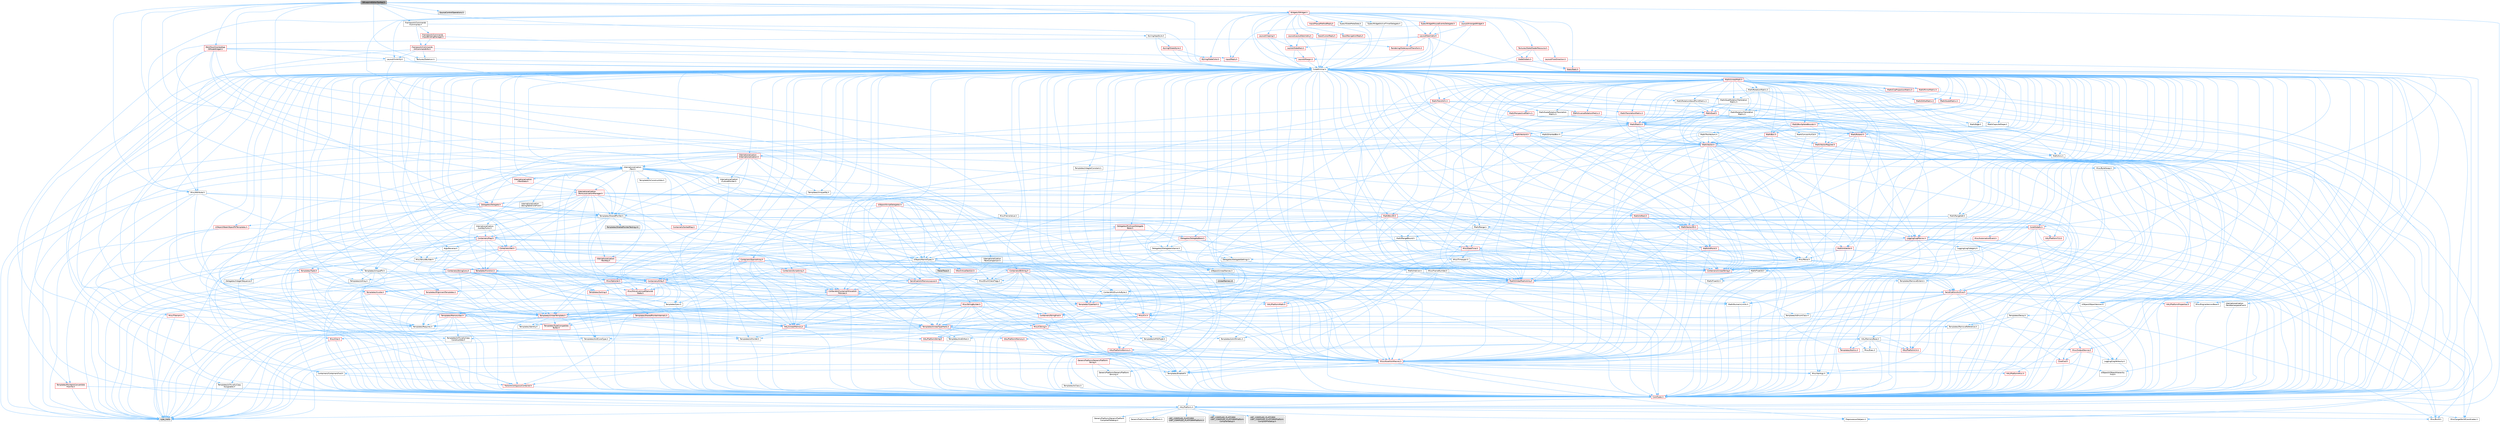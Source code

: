 digraph "SBlueprintEditorToolbar.h"
{
 // INTERACTIVE_SVG=YES
 // LATEX_PDF_SIZE
  bgcolor="transparent";
  edge [fontname=Helvetica,fontsize=10,labelfontname=Helvetica,labelfontsize=10];
  node [fontname=Helvetica,fontsize=10,shape=box,height=0.2,width=0.4];
  Node1 [id="Node000001",label="SBlueprintEditorToolbar.h",height=0.2,width=0.4,color="gray40", fillcolor="grey60", style="filled", fontcolor="black",tooltip=" "];
  Node1 -> Node2 [id="edge1_Node000001_Node000002",color="steelblue1",style="solid",tooltip=" "];
  Node2 [id="Node000002",label="CoreMinimal.h",height=0.2,width=0.4,color="grey40", fillcolor="white", style="filled",URL="$d7/d67/CoreMinimal_8h.html",tooltip=" "];
  Node2 -> Node3 [id="edge2_Node000002_Node000003",color="steelblue1",style="solid",tooltip=" "];
  Node3 [id="Node000003",label="CoreTypes.h",height=0.2,width=0.4,color="red", fillcolor="#FFF0F0", style="filled",URL="$dc/dec/CoreTypes_8h.html",tooltip=" "];
  Node3 -> Node4 [id="edge3_Node000003_Node000004",color="steelblue1",style="solid",tooltip=" "];
  Node4 [id="Node000004",label="HAL/Platform.h",height=0.2,width=0.4,color="grey40", fillcolor="white", style="filled",URL="$d9/dd0/Platform_8h.html",tooltip=" "];
  Node4 -> Node5 [id="edge4_Node000004_Node000005",color="steelblue1",style="solid",tooltip=" "];
  Node5 [id="Node000005",label="Misc/Build.h",height=0.2,width=0.4,color="grey40", fillcolor="white", style="filled",URL="$d3/dbb/Build_8h.html",tooltip=" "];
  Node4 -> Node6 [id="edge5_Node000004_Node000006",color="steelblue1",style="solid",tooltip=" "];
  Node6 [id="Node000006",label="Misc/LargeWorldCoordinates.h",height=0.2,width=0.4,color="grey40", fillcolor="white", style="filled",URL="$d2/dcb/LargeWorldCoordinates_8h.html",tooltip=" "];
  Node4 -> Node7 [id="edge6_Node000004_Node000007",color="steelblue1",style="solid",tooltip=" "];
  Node7 [id="Node000007",label="type_traits",height=0.2,width=0.4,color="grey60", fillcolor="#E0E0E0", style="filled",tooltip=" "];
  Node4 -> Node8 [id="edge7_Node000004_Node000008",color="steelblue1",style="solid",tooltip=" "];
  Node8 [id="Node000008",label="PreprocessorHelpers.h",height=0.2,width=0.4,color="grey40", fillcolor="white", style="filled",URL="$db/ddb/PreprocessorHelpers_8h.html",tooltip=" "];
  Node4 -> Node9 [id="edge8_Node000004_Node000009",color="steelblue1",style="solid",tooltip=" "];
  Node9 [id="Node000009",label="UBT_COMPILED_PLATFORM\l/UBT_COMPILED_PLATFORMPlatform\lCompilerPreSetup.h",height=0.2,width=0.4,color="grey60", fillcolor="#E0E0E0", style="filled",tooltip=" "];
  Node4 -> Node10 [id="edge9_Node000004_Node000010",color="steelblue1",style="solid",tooltip=" "];
  Node10 [id="Node000010",label="GenericPlatform/GenericPlatform\lCompilerPreSetup.h",height=0.2,width=0.4,color="grey40", fillcolor="white", style="filled",URL="$d9/dc8/GenericPlatformCompilerPreSetup_8h.html",tooltip=" "];
  Node4 -> Node11 [id="edge10_Node000004_Node000011",color="steelblue1",style="solid",tooltip=" "];
  Node11 [id="Node000011",label="GenericPlatform/GenericPlatform.h",height=0.2,width=0.4,color="grey40", fillcolor="white", style="filled",URL="$d6/d84/GenericPlatform_8h.html",tooltip=" "];
  Node4 -> Node12 [id="edge11_Node000004_Node000012",color="steelblue1",style="solid",tooltip=" "];
  Node12 [id="Node000012",label="UBT_COMPILED_PLATFORM\l/UBT_COMPILED_PLATFORMPlatform.h",height=0.2,width=0.4,color="grey60", fillcolor="#E0E0E0", style="filled",tooltip=" "];
  Node4 -> Node13 [id="edge12_Node000004_Node000013",color="steelblue1",style="solid",tooltip=" "];
  Node13 [id="Node000013",label="UBT_COMPILED_PLATFORM\l/UBT_COMPILED_PLATFORMPlatform\lCompilerSetup.h",height=0.2,width=0.4,color="grey60", fillcolor="#E0E0E0", style="filled",tooltip=" "];
  Node2 -> Node17 [id="edge13_Node000002_Node000017",color="steelblue1",style="solid",tooltip=" "];
  Node17 [id="Node000017",label="CoreFwd.h",height=0.2,width=0.4,color="red", fillcolor="#FFF0F0", style="filled",URL="$d1/d1e/CoreFwd_8h.html",tooltip=" "];
  Node17 -> Node3 [id="edge14_Node000017_Node000003",color="steelblue1",style="solid",tooltip=" "];
  Node17 -> Node18 [id="edge15_Node000017_Node000018",color="steelblue1",style="solid",tooltip=" "];
  Node18 [id="Node000018",label="Containers/ContainersFwd.h",height=0.2,width=0.4,color="grey40", fillcolor="white", style="filled",URL="$d4/d0a/ContainersFwd_8h.html",tooltip=" "];
  Node18 -> Node4 [id="edge16_Node000018_Node000004",color="steelblue1",style="solid",tooltip=" "];
  Node18 -> Node3 [id="edge17_Node000018_Node000003",color="steelblue1",style="solid",tooltip=" "];
  Node18 -> Node19 [id="edge18_Node000018_Node000019",color="steelblue1",style="solid",tooltip=" "];
  Node19 [id="Node000019",label="Traits/IsContiguousContainer.h",height=0.2,width=0.4,color="red", fillcolor="#FFF0F0", style="filled",URL="$d5/d3c/IsContiguousContainer_8h.html",tooltip=" "];
  Node19 -> Node3 [id="edge19_Node000019_Node000003",color="steelblue1",style="solid",tooltip=" "];
  Node17 -> Node23 [id="edge20_Node000017_Node000023",color="steelblue1",style="solid",tooltip=" "];
  Node23 [id="Node000023",label="UObject/UObjectHierarchy\lFwd.h",height=0.2,width=0.4,color="grey40", fillcolor="white", style="filled",URL="$d3/d13/UObjectHierarchyFwd_8h.html",tooltip=" "];
  Node2 -> Node23 [id="edge21_Node000002_Node000023",color="steelblue1",style="solid",tooltip=" "];
  Node2 -> Node18 [id="edge22_Node000002_Node000018",color="steelblue1",style="solid",tooltip=" "];
  Node2 -> Node24 [id="edge23_Node000002_Node000024",color="steelblue1",style="solid",tooltip=" "];
  Node24 [id="Node000024",label="Misc/VarArgs.h",height=0.2,width=0.4,color="grey40", fillcolor="white", style="filled",URL="$d5/d6f/VarArgs_8h.html",tooltip=" "];
  Node24 -> Node3 [id="edge24_Node000024_Node000003",color="steelblue1",style="solid",tooltip=" "];
  Node2 -> Node25 [id="edge25_Node000002_Node000025",color="steelblue1",style="solid",tooltip=" "];
  Node25 [id="Node000025",label="Logging/LogVerbosity.h",height=0.2,width=0.4,color="grey40", fillcolor="white", style="filled",URL="$d2/d8f/LogVerbosity_8h.html",tooltip=" "];
  Node25 -> Node3 [id="edge26_Node000025_Node000003",color="steelblue1",style="solid",tooltip=" "];
  Node2 -> Node26 [id="edge27_Node000002_Node000026",color="steelblue1",style="solid",tooltip=" "];
  Node26 [id="Node000026",label="Misc/OutputDevice.h",height=0.2,width=0.4,color="red", fillcolor="#FFF0F0", style="filled",URL="$d7/d32/OutputDevice_8h.html",tooltip=" "];
  Node26 -> Node17 [id="edge28_Node000026_Node000017",color="steelblue1",style="solid",tooltip=" "];
  Node26 -> Node3 [id="edge29_Node000026_Node000003",color="steelblue1",style="solid",tooltip=" "];
  Node26 -> Node25 [id="edge30_Node000026_Node000025",color="steelblue1",style="solid",tooltip=" "];
  Node26 -> Node24 [id="edge31_Node000026_Node000024",color="steelblue1",style="solid",tooltip=" "];
  Node2 -> Node32 [id="edge32_Node000002_Node000032",color="steelblue1",style="solid",tooltip=" "];
  Node32 [id="Node000032",label="HAL/PlatformCrt.h",height=0.2,width=0.4,color="red", fillcolor="#FFF0F0", style="filled",URL="$d8/d75/PlatformCrt_8h.html",tooltip=" "];
  Node2 -> Node42 [id="edge33_Node000002_Node000042",color="steelblue1",style="solid",tooltip=" "];
  Node42 [id="Node000042",label="HAL/PlatformMisc.h",height=0.2,width=0.4,color="red", fillcolor="#FFF0F0", style="filled",URL="$d0/df5/PlatformMisc_8h.html",tooltip=" "];
  Node42 -> Node3 [id="edge34_Node000042_Node000003",color="steelblue1",style="solid",tooltip=" "];
  Node2 -> Node61 [id="edge35_Node000002_Node000061",color="steelblue1",style="solid",tooltip=" "];
  Node61 [id="Node000061",label="Misc/AssertionMacros.h",height=0.2,width=0.4,color="red", fillcolor="#FFF0F0", style="filled",URL="$d0/dfa/AssertionMacros_8h.html",tooltip=" "];
  Node61 -> Node3 [id="edge36_Node000061_Node000003",color="steelblue1",style="solid",tooltip=" "];
  Node61 -> Node4 [id="edge37_Node000061_Node000004",color="steelblue1",style="solid",tooltip=" "];
  Node61 -> Node42 [id="edge38_Node000061_Node000042",color="steelblue1",style="solid",tooltip=" "];
  Node61 -> Node8 [id="edge39_Node000061_Node000008",color="steelblue1",style="solid",tooltip=" "];
  Node61 -> Node62 [id="edge40_Node000061_Node000062",color="steelblue1",style="solid",tooltip=" "];
  Node62 [id="Node000062",label="Templates/EnableIf.h",height=0.2,width=0.4,color="grey40", fillcolor="white", style="filled",URL="$d7/d60/EnableIf_8h.html",tooltip=" "];
  Node62 -> Node3 [id="edge41_Node000062_Node000003",color="steelblue1",style="solid",tooltip=" "];
  Node61 -> Node24 [id="edge42_Node000061_Node000024",color="steelblue1",style="solid",tooltip=" "];
  Node2 -> Node70 [id="edge43_Node000002_Node000070",color="steelblue1",style="solid",tooltip=" "];
  Node70 [id="Node000070",label="Templates/IsPointer.h",height=0.2,width=0.4,color="grey40", fillcolor="white", style="filled",URL="$d7/d05/IsPointer_8h.html",tooltip=" "];
  Node70 -> Node3 [id="edge44_Node000070_Node000003",color="steelblue1",style="solid",tooltip=" "];
  Node2 -> Node71 [id="edge45_Node000002_Node000071",color="steelblue1",style="solid",tooltip=" "];
  Node71 [id="Node000071",label="HAL/PlatformMemory.h",height=0.2,width=0.4,color="red", fillcolor="#FFF0F0", style="filled",URL="$de/d68/PlatformMemory_8h.html",tooltip=" "];
  Node71 -> Node3 [id="edge46_Node000071_Node000003",color="steelblue1",style="solid",tooltip=" "];
  Node2 -> Node54 [id="edge47_Node000002_Node000054",color="steelblue1",style="solid",tooltip=" "];
  Node54 [id="Node000054",label="HAL/PlatformAtomics.h",height=0.2,width=0.4,color="red", fillcolor="#FFF0F0", style="filled",URL="$d3/d36/PlatformAtomics_8h.html",tooltip=" "];
  Node54 -> Node3 [id="edge48_Node000054_Node000003",color="steelblue1",style="solid",tooltip=" "];
  Node2 -> Node76 [id="edge49_Node000002_Node000076",color="steelblue1",style="solid",tooltip=" "];
  Node76 [id="Node000076",label="Misc/Exec.h",height=0.2,width=0.4,color="grey40", fillcolor="white", style="filled",URL="$de/ddb/Exec_8h.html",tooltip=" "];
  Node76 -> Node3 [id="edge50_Node000076_Node000003",color="steelblue1",style="solid",tooltip=" "];
  Node76 -> Node61 [id="edge51_Node000076_Node000061",color="steelblue1",style="solid",tooltip=" "];
  Node2 -> Node77 [id="edge52_Node000002_Node000077",color="steelblue1",style="solid",tooltip=" "];
  Node77 [id="Node000077",label="HAL/MemoryBase.h",height=0.2,width=0.4,color="grey40", fillcolor="white", style="filled",URL="$d6/d9f/MemoryBase_8h.html",tooltip=" "];
  Node77 -> Node3 [id="edge53_Node000077_Node000003",color="steelblue1",style="solid",tooltip=" "];
  Node77 -> Node54 [id="edge54_Node000077_Node000054",color="steelblue1",style="solid",tooltip=" "];
  Node77 -> Node32 [id="edge55_Node000077_Node000032",color="steelblue1",style="solid",tooltip=" "];
  Node77 -> Node76 [id="edge56_Node000077_Node000076",color="steelblue1",style="solid",tooltip=" "];
  Node77 -> Node26 [id="edge57_Node000077_Node000026",color="steelblue1",style="solid",tooltip=" "];
  Node77 -> Node78 [id="edge58_Node000077_Node000078",color="steelblue1",style="solid",tooltip=" "];
  Node78 [id="Node000078",label="Templates/Atomic.h",height=0.2,width=0.4,color="red", fillcolor="#FFF0F0", style="filled",URL="$d3/d91/Atomic_8h.html",tooltip=" "];
  Node2 -> Node87 [id="edge59_Node000002_Node000087",color="steelblue1",style="solid",tooltip=" "];
  Node87 [id="Node000087",label="HAL/UnrealMemory.h",height=0.2,width=0.4,color="red", fillcolor="#FFF0F0", style="filled",URL="$d9/d96/UnrealMemory_8h.html",tooltip=" "];
  Node87 -> Node3 [id="edge60_Node000087_Node000003",color="steelblue1",style="solid",tooltip=" "];
  Node87 -> Node77 [id="edge61_Node000087_Node000077",color="steelblue1",style="solid",tooltip=" "];
  Node87 -> Node71 [id="edge62_Node000087_Node000071",color="steelblue1",style="solid",tooltip=" "];
  Node87 -> Node70 [id="edge63_Node000087_Node000070",color="steelblue1",style="solid",tooltip=" "];
  Node2 -> Node89 [id="edge64_Node000002_Node000089",color="steelblue1",style="solid",tooltip=" "];
  Node89 [id="Node000089",label="Templates/IsArithmetic.h",height=0.2,width=0.4,color="grey40", fillcolor="white", style="filled",URL="$d2/d5d/IsArithmetic_8h.html",tooltip=" "];
  Node89 -> Node3 [id="edge65_Node000089_Node000003",color="steelblue1",style="solid",tooltip=" "];
  Node2 -> Node83 [id="edge66_Node000002_Node000083",color="steelblue1",style="solid",tooltip=" "];
  Node83 [id="Node000083",label="Templates/AndOrNot.h",height=0.2,width=0.4,color="grey40", fillcolor="white", style="filled",URL="$db/d0a/AndOrNot_8h.html",tooltip=" "];
  Node83 -> Node3 [id="edge67_Node000083_Node000003",color="steelblue1",style="solid",tooltip=" "];
  Node2 -> Node90 [id="edge68_Node000002_Node000090",color="steelblue1",style="solid",tooltip=" "];
  Node90 [id="Node000090",label="Templates/IsPODType.h",height=0.2,width=0.4,color="grey40", fillcolor="white", style="filled",URL="$d7/db1/IsPODType_8h.html",tooltip=" "];
  Node90 -> Node3 [id="edge69_Node000090_Node000003",color="steelblue1",style="solid",tooltip=" "];
  Node2 -> Node91 [id="edge70_Node000002_Node000091",color="steelblue1",style="solid",tooltip=" "];
  Node91 [id="Node000091",label="Templates/IsUECoreType.h",height=0.2,width=0.4,color="grey40", fillcolor="white", style="filled",URL="$d1/db8/IsUECoreType_8h.html",tooltip=" "];
  Node91 -> Node3 [id="edge71_Node000091_Node000003",color="steelblue1",style="solid",tooltip=" "];
  Node91 -> Node7 [id="edge72_Node000091_Node000007",color="steelblue1",style="solid",tooltip=" "];
  Node2 -> Node84 [id="edge73_Node000002_Node000084",color="steelblue1",style="solid",tooltip=" "];
  Node84 [id="Node000084",label="Templates/IsTriviallyCopy\lConstructible.h",height=0.2,width=0.4,color="grey40", fillcolor="white", style="filled",URL="$d3/d78/IsTriviallyCopyConstructible_8h.html",tooltip=" "];
  Node84 -> Node3 [id="edge74_Node000084_Node000003",color="steelblue1",style="solid",tooltip=" "];
  Node84 -> Node7 [id="edge75_Node000084_Node000007",color="steelblue1",style="solid",tooltip=" "];
  Node2 -> Node92 [id="edge76_Node000002_Node000092",color="steelblue1",style="solid",tooltip=" "];
  Node92 [id="Node000092",label="Templates/UnrealTypeTraits.h",height=0.2,width=0.4,color="red", fillcolor="#FFF0F0", style="filled",URL="$d2/d2d/UnrealTypeTraits_8h.html",tooltip=" "];
  Node92 -> Node3 [id="edge77_Node000092_Node000003",color="steelblue1",style="solid",tooltip=" "];
  Node92 -> Node70 [id="edge78_Node000092_Node000070",color="steelblue1",style="solid",tooltip=" "];
  Node92 -> Node61 [id="edge79_Node000092_Node000061",color="steelblue1",style="solid",tooltip=" "];
  Node92 -> Node83 [id="edge80_Node000092_Node000083",color="steelblue1",style="solid",tooltip=" "];
  Node92 -> Node62 [id="edge81_Node000092_Node000062",color="steelblue1",style="solid",tooltip=" "];
  Node92 -> Node89 [id="edge82_Node000092_Node000089",color="steelblue1",style="solid",tooltip=" "];
  Node92 -> Node90 [id="edge83_Node000092_Node000090",color="steelblue1",style="solid",tooltip=" "];
  Node92 -> Node91 [id="edge84_Node000092_Node000091",color="steelblue1",style="solid",tooltip=" "];
  Node92 -> Node84 [id="edge85_Node000092_Node000084",color="steelblue1",style="solid",tooltip=" "];
  Node2 -> Node62 [id="edge86_Node000002_Node000062",color="steelblue1",style="solid",tooltip=" "];
  Node2 -> Node94 [id="edge87_Node000002_Node000094",color="steelblue1",style="solid",tooltip=" "];
  Node94 [id="Node000094",label="Templates/RemoveReference.h",height=0.2,width=0.4,color="grey40", fillcolor="white", style="filled",URL="$da/dbe/RemoveReference_8h.html",tooltip=" "];
  Node94 -> Node3 [id="edge88_Node000094_Node000003",color="steelblue1",style="solid",tooltip=" "];
  Node2 -> Node95 [id="edge89_Node000002_Node000095",color="steelblue1",style="solid",tooltip=" "];
  Node95 [id="Node000095",label="Templates/IntegralConstant.h",height=0.2,width=0.4,color="grey40", fillcolor="white", style="filled",URL="$db/d1b/IntegralConstant_8h.html",tooltip=" "];
  Node95 -> Node3 [id="edge90_Node000095_Node000003",color="steelblue1",style="solid",tooltip=" "];
  Node2 -> Node96 [id="edge91_Node000002_Node000096",color="steelblue1",style="solid",tooltip=" "];
  Node96 [id="Node000096",label="Templates/IsClass.h",height=0.2,width=0.4,color="grey40", fillcolor="white", style="filled",URL="$db/dcb/IsClass_8h.html",tooltip=" "];
  Node96 -> Node3 [id="edge92_Node000096_Node000003",color="steelblue1",style="solid",tooltip=" "];
  Node2 -> Node97 [id="edge93_Node000002_Node000097",color="steelblue1",style="solid",tooltip=" "];
  Node97 [id="Node000097",label="Templates/TypeCompatible\lBytes.h",height=0.2,width=0.4,color="red", fillcolor="#FFF0F0", style="filled",URL="$df/d0a/TypeCompatibleBytes_8h.html",tooltip=" "];
  Node97 -> Node3 [id="edge94_Node000097_Node000003",color="steelblue1",style="solid",tooltip=" "];
  Node97 -> Node7 [id="edge95_Node000097_Node000007",color="steelblue1",style="solid",tooltip=" "];
  Node2 -> Node19 [id="edge96_Node000002_Node000019",color="steelblue1",style="solid",tooltip=" "];
  Node2 -> Node98 [id="edge97_Node000002_Node000098",color="steelblue1",style="solid",tooltip=" "];
  Node98 [id="Node000098",label="Templates/UnrealTemplate.h",height=0.2,width=0.4,color="red", fillcolor="#FFF0F0", style="filled",URL="$d4/d24/UnrealTemplate_8h.html",tooltip=" "];
  Node98 -> Node3 [id="edge98_Node000098_Node000003",color="steelblue1",style="solid",tooltip=" "];
  Node98 -> Node70 [id="edge99_Node000098_Node000070",color="steelblue1",style="solid",tooltip=" "];
  Node98 -> Node87 [id="edge100_Node000098_Node000087",color="steelblue1",style="solid",tooltip=" "];
  Node98 -> Node92 [id="edge101_Node000098_Node000092",color="steelblue1",style="solid",tooltip=" "];
  Node98 -> Node94 [id="edge102_Node000098_Node000094",color="steelblue1",style="solid",tooltip=" "];
  Node98 -> Node64 [id="edge103_Node000098_Node000064",color="steelblue1",style="solid",tooltip=" "];
  Node64 [id="Node000064",label="Templates/Requires.h",height=0.2,width=0.4,color="grey40", fillcolor="white", style="filled",URL="$dc/d96/Requires_8h.html",tooltip=" "];
  Node64 -> Node62 [id="edge104_Node000064_Node000062",color="steelblue1",style="solid",tooltip=" "];
  Node64 -> Node7 [id="edge105_Node000064_Node000007",color="steelblue1",style="solid",tooltip=" "];
  Node98 -> Node97 [id="edge106_Node000098_Node000097",color="steelblue1",style="solid",tooltip=" "];
  Node98 -> Node65 [id="edge107_Node000098_Node000065",color="steelblue1",style="solid",tooltip=" "];
  Node65 [id="Node000065",label="Templates/Identity.h",height=0.2,width=0.4,color="grey40", fillcolor="white", style="filled",URL="$d0/dd5/Identity_8h.html",tooltip=" "];
  Node98 -> Node19 [id="edge108_Node000098_Node000019",color="steelblue1",style="solid",tooltip=" "];
  Node98 -> Node7 [id="edge109_Node000098_Node000007",color="steelblue1",style="solid",tooltip=" "];
  Node2 -> Node47 [id="edge110_Node000002_Node000047",color="steelblue1",style="solid",tooltip=" "];
  Node47 [id="Node000047",label="Math/NumericLimits.h",height=0.2,width=0.4,color="grey40", fillcolor="white", style="filled",URL="$df/d1b/NumericLimits_8h.html",tooltip=" "];
  Node47 -> Node3 [id="edge111_Node000047_Node000003",color="steelblue1",style="solid",tooltip=" "];
  Node2 -> Node102 [id="edge112_Node000002_Node000102",color="steelblue1",style="solid",tooltip=" "];
  Node102 [id="Node000102",label="HAL/PlatformMath.h",height=0.2,width=0.4,color="red", fillcolor="#FFF0F0", style="filled",URL="$dc/d53/PlatformMath_8h.html",tooltip=" "];
  Node102 -> Node3 [id="edge113_Node000102_Node000003",color="steelblue1",style="solid",tooltip=" "];
  Node2 -> Node85 [id="edge114_Node000002_Node000085",color="steelblue1",style="solid",tooltip=" "];
  Node85 [id="Node000085",label="Templates/IsTriviallyCopy\lAssignable.h",height=0.2,width=0.4,color="grey40", fillcolor="white", style="filled",URL="$d2/df2/IsTriviallyCopyAssignable_8h.html",tooltip=" "];
  Node85 -> Node3 [id="edge115_Node000085_Node000003",color="steelblue1",style="solid",tooltip=" "];
  Node85 -> Node7 [id="edge116_Node000085_Node000007",color="steelblue1",style="solid",tooltip=" "];
  Node2 -> Node110 [id="edge117_Node000002_Node000110",color="steelblue1",style="solid",tooltip=" "];
  Node110 [id="Node000110",label="Templates/MemoryOps.h",height=0.2,width=0.4,color="red", fillcolor="#FFF0F0", style="filled",URL="$db/dea/MemoryOps_8h.html",tooltip=" "];
  Node110 -> Node3 [id="edge118_Node000110_Node000003",color="steelblue1",style="solid",tooltip=" "];
  Node110 -> Node87 [id="edge119_Node000110_Node000087",color="steelblue1",style="solid",tooltip=" "];
  Node110 -> Node85 [id="edge120_Node000110_Node000085",color="steelblue1",style="solid",tooltip=" "];
  Node110 -> Node84 [id="edge121_Node000110_Node000084",color="steelblue1",style="solid",tooltip=" "];
  Node110 -> Node64 [id="edge122_Node000110_Node000064",color="steelblue1",style="solid",tooltip=" "];
  Node110 -> Node92 [id="edge123_Node000110_Node000092",color="steelblue1",style="solid",tooltip=" "];
  Node110 -> Node7 [id="edge124_Node000110_Node000007",color="steelblue1",style="solid",tooltip=" "];
  Node2 -> Node111 [id="edge125_Node000002_Node000111",color="steelblue1",style="solid",tooltip=" "];
  Node111 [id="Node000111",label="Containers/ContainerAllocation\lPolicies.h",height=0.2,width=0.4,color="red", fillcolor="#FFF0F0", style="filled",URL="$d7/dff/ContainerAllocationPolicies_8h.html",tooltip=" "];
  Node111 -> Node3 [id="edge126_Node000111_Node000003",color="steelblue1",style="solid",tooltip=" "];
  Node111 -> Node111 [id="edge127_Node000111_Node000111",color="steelblue1",style="solid",tooltip=" "];
  Node111 -> Node102 [id="edge128_Node000111_Node000102",color="steelblue1",style="solid",tooltip=" "];
  Node111 -> Node87 [id="edge129_Node000111_Node000087",color="steelblue1",style="solid",tooltip=" "];
  Node111 -> Node47 [id="edge130_Node000111_Node000047",color="steelblue1",style="solid",tooltip=" "];
  Node111 -> Node61 [id="edge131_Node000111_Node000061",color="steelblue1",style="solid",tooltip=" "];
  Node111 -> Node110 [id="edge132_Node000111_Node000110",color="steelblue1",style="solid",tooltip=" "];
  Node111 -> Node97 [id="edge133_Node000111_Node000097",color="steelblue1",style="solid",tooltip=" "];
  Node111 -> Node7 [id="edge134_Node000111_Node000007",color="steelblue1",style="solid",tooltip=" "];
  Node2 -> Node114 [id="edge135_Node000002_Node000114",color="steelblue1",style="solid",tooltip=" "];
  Node114 [id="Node000114",label="Templates/IsEnumClass.h",height=0.2,width=0.4,color="grey40", fillcolor="white", style="filled",URL="$d7/d15/IsEnumClass_8h.html",tooltip=" "];
  Node114 -> Node3 [id="edge136_Node000114_Node000003",color="steelblue1",style="solid",tooltip=" "];
  Node114 -> Node83 [id="edge137_Node000114_Node000083",color="steelblue1",style="solid",tooltip=" "];
  Node2 -> Node115 [id="edge138_Node000002_Node000115",color="steelblue1",style="solid",tooltip=" "];
  Node115 [id="Node000115",label="HAL/PlatformProperties.h",height=0.2,width=0.4,color="red", fillcolor="#FFF0F0", style="filled",URL="$d9/db0/PlatformProperties_8h.html",tooltip=" "];
  Node115 -> Node3 [id="edge139_Node000115_Node000003",color="steelblue1",style="solid",tooltip=" "];
  Node2 -> Node118 [id="edge140_Node000002_Node000118",color="steelblue1",style="solid",tooltip=" "];
  Node118 [id="Node000118",label="Misc/EngineVersionBase.h",height=0.2,width=0.4,color="grey40", fillcolor="white", style="filled",URL="$d5/d2b/EngineVersionBase_8h.html",tooltip=" "];
  Node118 -> Node3 [id="edge141_Node000118_Node000003",color="steelblue1",style="solid",tooltip=" "];
  Node2 -> Node119 [id="edge142_Node000002_Node000119",color="steelblue1",style="solid",tooltip=" "];
  Node119 [id="Node000119",label="Internationalization\l/TextNamespaceFwd.h",height=0.2,width=0.4,color="grey40", fillcolor="white", style="filled",URL="$d8/d97/TextNamespaceFwd_8h.html",tooltip=" "];
  Node119 -> Node3 [id="edge143_Node000119_Node000003",color="steelblue1",style="solid",tooltip=" "];
  Node2 -> Node120 [id="edge144_Node000002_Node000120",color="steelblue1",style="solid",tooltip=" "];
  Node120 [id="Node000120",label="Serialization/Archive.h",height=0.2,width=0.4,color="red", fillcolor="#FFF0F0", style="filled",URL="$d7/d3b/Archive_8h.html",tooltip=" "];
  Node120 -> Node17 [id="edge145_Node000120_Node000017",color="steelblue1",style="solid",tooltip=" "];
  Node120 -> Node3 [id="edge146_Node000120_Node000003",color="steelblue1",style="solid",tooltip=" "];
  Node120 -> Node115 [id="edge147_Node000120_Node000115",color="steelblue1",style="solid",tooltip=" "];
  Node120 -> Node119 [id="edge148_Node000120_Node000119",color="steelblue1",style="solid",tooltip=" "];
  Node120 -> Node61 [id="edge149_Node000120_Node000061",color="steelblue1",style="solid",tooltip=" "];
  Node120 -> Node5 [id="edge150_Node000120_Node000005",color="steelblue1",style="solid",tooltip=" "];
  Node120 -> Node118 [id="edge151_Node000120_Node000118",color="steelblue1",style="solid",tooltip=" "];
  Node120 -> Node24 [id="edge152_Node000120_Node000024",color="steelblue1",style="solid",tooltip=" "];
  Node120 -> Node62 [id="edge153_Node000120_Node000062",color="steelblue1",style="solid",tooltip=" "];
  Node120 -> Node114 [id="edge154_Node000120_Node000114",color="steelblue1",style="solid",tooltip=" "];
  Node120 -> Node98 [id="edge155_Node000120_Node000098",color="steelblue1",style="solid",tooltip=" "];
  Node120 -> Node123 [id="edge156_Node000120_Node000123",color="steelblue1",style="solid",tooltip=" "];
  Node123 [id="Node000123",label="UObject/ObjectVersion.h",height=0.2,width=0.4,color="grey40", fillcolor="white", style="filled",URL="$da/d63/ObjectVersion_8h.html",tooltip=" "];
  Node123 -> Node3 [id="edge157_Node000123_Node000003",color="steelblue1",style="solid",tooltip=" "];
  Node2 -> Node124 [id="edge158_Node000002_Node000124",color="steelblue1",style="solid",tooltip=" "];
  Node124 [id="Node000124",label="Templates/Less.h",height=0.2,width=0.4,color="grey40", fillcolor="white", style="filled",URL="$de/dc8/Less_8h.html",tooltip=" "];
  Node124 -> Node3 [id="edge159_Node000124_Node000003",color="steelblue1",style="solid",tooltip=" "];
  Node124 -> Node98 [id="edge160_Node000124_Node000098",color="steelblue1",style="solid",tooltip=" "];
  Node2 -> Node125 [id="edge161_Node000002_Node000125",color="steelblue1",style="solid",tooltip=" "];
  Node125 [id="Node000125",label="Templates/Sorting.h",height=0.2,width=0.4,color="red", fillcolor="#FFF0F0", style="filled",URL="$d3/d9e/Sorting_8h.html",tooltip=" "];
  Node125 -> Node3 [id="edge162_Node000125_Node000003",color="steelblue1",style="solid",tooltip=" "];
  Node125 -> Node102 [id="edge163_Node000125_Node000102",color="steelblue1",style="solid",tooltip=" "];
  Node125 -> Node124 [id="edge164_Node000125_Node000124",color="steelblue1",style="solid",tooltip=" "];
  Node2 -> Node136 [id="edge165_Node000002_Node000136",color="steelblue1",style="solid",tooltip=" "];
  Node136 [id="Node000136",label="Misc/Char.h",height=0.2,width=0.4,color="red", fillcolor="#FFF0F0", style="filled",URL="$d0/d58/Char_8h.html",tooltip=" "];
  Node136 -> Node3 [id="edge166_Node000136_Node000003",color="steelblue1",style="solid",tooltip=" "];
  Node136 -> Node7 [id="edge167_Node000136_Node000007",color="steelblue1",style="solid",tooltip=" "];
  Node2 -> Node139 [id="edge168_Node000002_Node000139",color="steelblue1",style="solid",tooltip=" "];
  Node139 [id="Node000139",label="GenericPlatform/GenericPlatform\lStricmp.h",height=0.2,width=0.4,color="grey40", fillcolor="white", style="filled",URL="$d2/d86/GenericPlatformStricmp_8h.html",tooltip=" "];
  Node139 -> Node3 [id="edge169_Node000139_Node000003",color="steelblue1",style="solid",tooltip=" "];
  Node2 -> Node140 [id="edge170_Node000002_Node000140",color="steelblue1",style="solid",tooltip=" "];
  Node140 [id="Node000140",label="GenericPlatform/GenericPlatform\lString.h",height=0.2,width=0.4,color="red", fillcolor="#FFF0F0", style="filled",URL="$dd/d20/GenericPlatformString_8h.html",tooltip=" "];
  Node140 -> Node3 [id="edge171_Node000140_Node000003",color="steelblue1",style="solid",tooltip=" "];
  Node140 -> Node139 [id="edge172_Node000140_Node000139",color="steelblue1",style="solid",tooltip=" "];
  Node140 -> Node62 [id="edge173_Node000140_Node000062",color="steelblue1",style="solid",tooltip=" "];
  Node140 -> Node7 [id="edge174_Node000140_Node000007",color="steelblue1",style="solid",tooltip=" "];
  Node2 -> Node73 [id="edge175_Node000002_Node000073",color="steelblue1",style="solid",tooltip=" "];
  Node73 [id="Node000073",label="HAL/PlatformString.h",height=0.2,width=0.4,color="red", fillcolor="#FFF0F0", style="filled",URL="$db/db5/PlatformString_8h.html",tooltip=" "];
  Node73 -> Node3 [id="edge176_Node000073_Node000003",color="steelblue1",style="solid",tooltip=" "];
  Node2 -> Node143 [id="edge177_Node000002_Node000143",color="steelblue1",style="solid",tooltip=" "];
  Node143 [id="Node000143",label="Misc/CString.h",height=0.2,width=0.4,color="red", fillcolor="#FFF0F0", style="filled",URL="$d2/d49/CString_8h.html",tooltip=" "];
  Node143 -> Node3 [id="edge178_Node000143_Node000003",color="steelblue1",style="solid",tooltip=" "];
  Node143 -> Node32 [id="edge179_Node000143_Node000032",color="steelblue1",style="solid",tooltip=" "];
  Node143 -> Node73 [id="edge180_Node000143_Node000073",color="steelblue1",style="solid",tooltip=" "];
  Node143 -> Node61 [id="edge181_Node000143_Node000061",color="steelblue1",style="solid",tooltip=" "];
  Node143 -> Node136 [id="edge182_Node000143_Node000136",color="steelblue1",style="solid",tooltip=" "];
  Node143 -> Node24 [id="edge183_Node000143_Node000024",color="steelblue1",style="solid",tooltip=" "];
  Node2 -> Node144 [id="edge184_Node000002_Node000144",color="steelblue1",style="solid",tooltip=" "];
  Node144 [id="Node000144",label="Misc/Crc.h",height=0.2,width=0.4,color="red", fillcolor="#FFF0F0", style="filled",URL="$d4/dd2/Crc_8h.html",tooltip=" "];
  Node144 -> Node3 [id="edge185_Node000144_Node000003",color="steelblue1",style="solid",tooltip=" "];
  Node144 -> Node73 [id="edge186_Node000144_Node000073",color="steelblue1",style="solid",tooltip=" "];
  Node144 -> Node61 [id="edge187_Node000144_Node000061",color="steelblue1",style="solid",tooltip=" "];
  Node144 -> Node143 [id="edge188_Node000144_Node000143",color="steelblue1",style="solid",tooltip=" "];
  Node144 -> Node136 [id="edge189_Node000144_Node000136",color="steelblue1",style="solid",tooltip=" "];
  Node144 -> Node92 [id="edge190_Node000144_Node000092",color="steelblue1",style="solid",tooltip=" "];
  Node2 -> Node135 [id="edge191_Node000002_Node000135",color="steelblue1",style="solid",tooltip=" "];
  Node135 [id="Node000135",label="Math/UnrealMathUtility.h",height=0.2,width=0.4,color="red", fillcolor="#FFF0F0", style="filled",URL="$db/db8/UnrealMathUtility_8h.html",tooltip=" "];
  Node135 -> Node3 [id="edge192_Node000135_Node000003",color="steelblue1",style="solid",tooltip=" "];
  Node135 -> Node61 [id="edge193_Node000135_Node000061",color="steelblue1",style="solid",tooltip=" "];
  Node135 -> Node102 [id="edge194_Node000135_Node000102",color="steelblue1",style="solid",tooltip=" "];
  Node135 -> Node65 [id="edge195_Node000135_Node000065",color="steelblue1",style="solid",tooltip=" "];
  Node135 -> Node64 [id="edge196_Node000135_Node000064",color="steelblue1",style="solid",tooltip=" "];
  Node2 -> Node145 [id="edge197_Node000002_Node000145",color="steelblue1",style="solid",tooltip=" "];
  Node145 [id="Node000145",label="Containers/UnrealString.h",height=0.2,width=0.4,color="red", fillcolor="#FFF0F0", style="filled",URL="$d5/dba/UnrealString_8h.html",tooltip=" "];
  Node2 -> Node149 [id="edge198_Node000002_Node000149",color="steelblue1",style="solid",tooltip=" "];
  Node149 [id="Node000149",label="Containers/Array.h",height=0.2,width=0.4,color="red", fillcolor="#FFF0F0", style="filled",URL="$df/dd0/Array_8h.html",tooltip=" "];
  Node149 -> Node3 [id="edge199_Node000149_Node000003",color="steelblue1",style="solid",tooltip=" "];
  Node149 -> Node61 [id="edge200_Node000149_Node000061",color="steelblue1",style="solid",tooltip=" "];
  Node149 -> Node150 [id="edge201_Node000149_Node000150",color="steelblue1",style="solid",tooltip=" "];
  Node150 [id="Node000150",label="Misc/IntrusiveUnsetOptional\lState.h",height=0.2,width=0.4,color="red", fillcolor="#FFF0F0", style="filled",URL="$d2/d0a/IntrusiveUnsetOptionalState_8h.html",tooltip=" "];
  Node149 -> Node87 [id="edge202_Node000149_Node000087",color="steelblue1",style="solid",tooltip=" "];
  Node149 -> Node92 [id="edge203_Node000149_Node000092",color="steelblue1",style="solid",tooltip=" "];
  Node149 -> Node98 [id="edge204_Node000149_Node000098",color="steelblue1",style="solid",tooltip=" "];
  Node149 -> Node111 [id="edge205_Node000149_Node000111",color="steelblue1",style="solid",tooltip=" "];
  Node149 -> Node120 [id="edge206_Node000149_Node000120",color="steelblue1",style="solid",tooltip=" "];
  Node149 -> Node128 [id="edge207_Node000149_Node000128",color="steelblue1",style="solid",tooltip=" "];
  Node128 [id="Node000128",label="Templates/Invoke.h",height=0.2,width=0.4,color="red", fillcolor="#FFF0F0", style="filled",URL="$d7/deb/Invoke_8h.html",tooltip=" "];
  Node128 -> Node3 [id="edge208_Node000128_Node000003",color="steelblue1",style="solid",tooltip=" "];
  Node128 -> Node98 [id="edge209_Node000128_Node000098",color="steelblue1",style="solid",tooltip=" "];
  Node128 -> Node7 [id="edge210_Node000128_Node000007",color="steelblue1",style="solid",tooltip=" "];
  Node149 -> Node124 [id="edge211_Node000149_Node000124",color="steelblue1",style="solid",tooltip=" "];
  Node149 -> Node64 [id="edge212_Node000149_Node000064",color="steelblue1",style="solid",tooltip=" "];
  Node149 -> Node125 [id="edge213_Node000149_Node000125",color="steelblue1",style="solid",tooltip=" "];
  Node149 -> Node172 [id="edge214_Node000149_Node000172",color="steelblue1",style="solid",tooltip=" "];
  Node172 [id="Node000172",label="Templates/AlignmentTemplates.h",height=0.2,width=0.4,color="red", fillcolor="#FFF0F0", style="filled",URL="$dd/d32/AlignmentTemplates_8h.html",tooltip=" "];
  Node172 -> Node3 [id="edge215_Node000172_Node000003",color="steelblue1",style="solid",tooltip=" "];
  Node172 -> Node70 [id="edge216_Node000172_Node000070",color="steelblue1",style="solid",tooltip=" "];
  Node149 -> Node7 [id="edge217_Node000149_Node000007",color="steelblue1",style="solid",tooltip=" "];
  Node2 -> Node173 [id="edge218_Node000002_Node000173",color="steelblue1",style="solid",tooltip=" "];
  Node173 [id="Node000173",label="Misc/FrameNumber.h",height=0.2,width=0.4,color="grey40", fillcolor="white", style="filled",URL="$dd/dbd/FrameNumber_8h.html",tooltip=" "];
  Node173 -> Node3 [id="edge219_Node000173_Node000003",color="steelblue1",style="solid",tooltip=" "];
  Node173 -> Node47 [id="edge220_Node000173_Node000047",color="steelblue1",style="solid",tooltip=" "];
  Node173 -> Node135 [id="edge221_Node000173_Node000135",color="steelblue1",style="solid",tooltip=" "];
  Node173 -> Node62 [id="edge222_Node000173_Node000062",color="steelblue1",style="solid",tooltip=" "];
  Node173 -> Node92 [id="edge223_Node000173_Node000092",color="steelblue1",style="solid",tooltip=" "];
  Node2 -> Node174 [id="edge224_Node000002_Node000174",color="steelblue1",style="solid",tooltip=" "];
  Node174 [id="Node000174",label="Misc/Timespan.h",height=0.2,width=0.4,color="grey40", fillcolor="white", style="filled",URL="$da/dd9/Timespan_8h.html",tooltip=" "];
  Node174 -> Node3 [id="edge225_Node000174_Node000003",color="steelblue1",style="solid",tooltip=" "];
  Node174 -> Node175 [id="edge226_Node000174_Node000175",color="steelblue1",style="solid",tooltip=" "];
  Node175 [id="Node000175",label="Math/Interval.h",height=0.2,width=0.4,color="grey40", fillcolor="white", style="filled",URL="$d1/d55/Interval_8h.html",tooltip=" "];
  Node175 -> Node3 [id="edge227_Node000175_Node000003",color="steelblue1",style="solid",tooltip=" "];
  Node175 -> Node89 [id="edge228_Node000175_Node000089",color="steelblue1",style="solid",tooltip=" "];
  Node175 -> Node92 [id="edge229_Node000175_Node000092",color="steelblue1",style="solid",tooltip=" "];
  Node175 -> Node47 [id="edge230_Node000175_Node000047",color="steelblue1",style="solid",tooltip=" "];
  Node175 -> Node135 [id="edge231_Node000175_Node000135",color="steelblue1",style="solid",tooltip=" "];
  Node174 -> Node135 [id="edge232_Node000174_Node000135",color="steelblue1",style="solid",tooltip=" "];
  Node174 -> Node61 [id="edge233_Node000174_Node000061",color="steelblue1",style="solid",tooltip=" "];
  Node2 -> Node176 [id="edge234_Node000002_Node000176",color="steelblue1",style="solid",tooltip=" "];
  Node176 [id="Node000176",label="Containers/StringConv.h",height=0.2,width=0.4,color="red", fillcolor="#FFF0F0", style="filled",URL="$d3/ddf/StringConv_8h.html",tooltip=" "];
  Node176 -> Node3 [id="edge235_Node000176_Node000003",color="steelblue1",style="solid",tooltip=" "];
  Node176 -> Node61 [id="edge236_Node000176_Node000061",color="steelblue1",style="solid",tooltip=" "];
  Node176 -> Node111 [id="edge237_Node000176_Node000111",color="steelblue1",style="solid",tooltip=" "];
  Node176 -> Node149 [id="edge238_Node000176_Node000149",color="steelblue1",style="solid",tooltip=" "];
  Node176 -> Node143 [id="edge239_Node000176_Node000143",color="steelblue1",style="solid",tooltip=" "];
  Node176 -> Node177 [id="edge240_Node000176_Node000177",color="steelblue1",style="solid",tooltip=" "];
  Node177 [id="Node000177",label="Templates/IsArray.h",height=0.2,width=0.4,color="grey40", fillcolor="white", style="filled",URL="$d8/d8d/IsArray_8h.html",tooltip=" "];
  Node177 -> Node3 [id="edge241_Node000177_Node000003",color="steelblue1",style="solid",tooltip=" "];
  Node176 -> Node98 [id="edge242_Node000176_Node000098",color="steelblue1",style="solid",tooltip=" "];
  Node176 -> Node92 [id="edge243_Node000176_Node000092",color="steelblue1",style="solid",tooltip=" "];
  Node176 -> Node19 [id="edge244_Node000176_Node000019",color="steelblue1",style="solid",tooltip=" "];
  Node176 -> Node7 [id="edge245_Node000176_Node000007",color="steelblue1",style="solid",tooltip=" "];
  Node2 -> Node178 [id="edge246_Node000002_Node000178",color="steelblue1",style="solid",tooltip=" "];
  Node178 [id="Node000178",label="UObject/UnrealNames.h",height=0.2,width=0.4,color="grey40", fillcolor="white", style="filled",URL="$d8/db1/UnrealNames_8h.html",tooltip=" "];
  Node178 -> Node3 [id="edge247_Node000178_Node000003",color="steelblue1",style="solid",tooltip=" "];
  Node178 -> Node179 [id="edge248_Node000178_Node000179",color="steelblue1",style="solid",tooltip=" "];
  Node179 [id="Node000179",label="UnrealNames.inl",height=0.2,width=0.4,color="grey60", fillcolor="#E0E0E0", style="filled",tooltip=" "];
  Node2 -> Node180 [id="edge249_Node000002_Node000180",color="steelblue1",style="solid",tooltip=" "];
  Node180 [id="Node000180",label="UObject/NameTypes.h",height=0.2,width=0.4,color="grey40", fillcolor="white", style="filled",URL="$d6/d35/NameTypes_8h.html",tooltip=" "];
  Node180 -> Node3 [id="edge250_Node000180_Node000003",color="steelblue1",style="solid",tooltip=" "];
  Node180 -> Node61 [id="edge251_Node000180_Node000061",color="steelblue1",style="solid",tooltip=" "];
  Node180 -> Node87 [id="edge252_Node000180_Node000087",color="steelblue1",style="solid",tooltip=" "];
  Node180 -> Node92 [id="edge253_Node000180_Node000092",color="steelblue1",style="solid",tooltip=" "];
  Node180 -> Node98 [id="edge254_Node000180_Node000098",color="steelblue1",style="solid",tooltip=" "];
  Node180 -> Node145 [id="edge255_Node000180_Node000145",color="steelblue1",style="solid",tooltip=" "];
  Node180 -> Node181 [id="edge256_Node000180_Node000181",color="steelblue1",style="solid",tooltip=" "];
  Node181 [id="Node000181",label="HAL/CriticalSection.h",height=0.2,width=0.4,color="red", fillcolor="#FFF0F0", style="filled",URL="$d6/d90/CriticalSection_8h.html",tooltip=" "];
  Node180 -> Node176 [id="edge257_Node000180_Node000176",color="steelblue1",style="solid",tooltip=" "];
  Node180 -> Node44 [id="edge258_Node000180_Node000044",color="steelblue1",style="solid",tooltip=" "];
  Node44 [id="Node000044",label="Containers/StringFwd.h",height=0.2,width=0.4,color="red", fillcolor="#FFF0F0", style="filled",URL="$df/d37/StringFwd_8h.html",tooltip=" "];
  Node44 -> Node3 [id="edge259_Node000044_Node000003",color="steelblue1",style="solid",tooltip=" "];
  Node44 -> Node19 [id="edge260_Node000044_Node000019",color="steelblue1",style="solid",tooltip=" "];
  Node180 -> Node178 [id="edge261_Node000180_Node000178",color="steelblue1",style="solid",tooltip=" "];
  Node180 -> Node78 [id="edge262_Node000180_Node000078",color="steelblue1",style="solid",tooltip=" "];
  Node180 -> Node157 [id="edge263_Node000180_Node000157",color="steelblue1",style="solid",tooltip=" "];
  Node157 [id="Node000157",label="Serialization/MemoryLayout.h",height=0.2,width=0.4,color="red", fillcolor="#FFF0F0", style="filled",URL="$d7/d66/MemoryLayout_8h.html",tooltip=" "];
  Node157 -> Node160 [id="edge264_Node000157_Node000160",color="steelblue1",style="solid",tooltip=" "];
  Node160 [id="Node000160",label="Containers/EnumAsByte.h",height=0.2,width=0.4,color="grey40", fillcolor="white", style="filled",URL="$d6/d9a/EnumAsByte_8h.html",tooltip=" "];
  Node160 -> Node3 [id="edge265_Node000160_Node000003",color="steelblue1",style="solid",tooltip=" "];
  Node160 -> Node90 [id="edge266_Node000160_Node000090",color="steelblue1",style="solid",tooltip=" "];
  Node160 -> Node161 [id="edge267_Node000160_Node000161",color="steelblue1",style="solid",tooltip=" "];
  Node161 [id="Node000161",label="Templates/TypeHash.h",height=0.2,width=0.4,color="red", fillcolor="#FFF0F0", style="filled",URL="$d1/d62/TypeHash_8h.html",tooltip=" "];
  Node161 -> Node3 [id="edge268_Node000161_Node000003",color="steelblue1",style="solid",tooltip=" "];
  Node161 -> Node64 [id="edge269_Node000161_Node000064",color="steelblue1",style="solid",tooltip=" "];
  Node161 -> Node144 [id="edge270_Node000161_Node000144",color="steelblue1",style="solid",tooltip=" "];
  Node161 -> Node7 [id="edge271_Node000161_Node000007",color="steelblue1",style="solid",tooltip=" "];
  Node157 -> Node44 [id="edge272_Node000157_Node000044",color="steelblue1",style="solid",tooltip=" "];
  Node157 -> Node87 [id="edge273_Node000157_Node000087",color="steelblue1",style="solid",tooltip=" "];
  Node157 -> Node62 [id="edge274_Node000157_Node000062",color="steelblue1",style="solid",tooltip=" "];
  Node157 -> Node98 [id="edge275_Node000157_Node000098",color="steelblue1",style="solid",tooltip=" "];
  Node180 -> Node150 [id="edge276_Node000180_Node000150",color="steelblue1",style="solid",tooltip=" "];
  Node180 -> Node184 [id="edge277_Node000180_Node000184",color="steelblue1",style="solid",tooltip=" "];
  Node184 [id="Node000184",label="Misc/StringBuilder.h",height=0.2,width=0.4,color="red", fillcolor="#FFF0F0", style="filled",URL="$d4/d52/StringBuilder_8h.html",tooltip=" "];
  Node184 -> Node44 [id="edge278_Node000184_Node000044",color="steelblue1",style="solid",tooltip=" "];
  Node184 -> Node3 [id="edge279_Node000184_Node000003",color="steelblue1",style="solid",tooltip=" "];
  Node184 -> Node73 [id="edge280_Node000184_Node000073",color="steelblue1",style="solid",tooltip=" "];
  Node184 -> Node87 [id="edge281_Node000184_Node000087",color="steelblue1",style="solid",tooltip=" "];
  Node184 -> Node61 [id="edge282_Node000184_Node000061",color="steelblue1",style="solid",tooltip=" "];
  Node184 -> Node143 [id="edge283_Node000184_Node000143",color="steelblue1",style="solid",tooltip=" "];
  Node184 -> Node62 [id="edge284_Node000184_Node000062",color="steelblue1",style="solid",tooltip=" "];
  Node184 -> Node64 [id="edge285_Node000184_Node000064",color="steelblue1",style="solid",tooltip=" "];
  Node184 -> Node98 [id="edge286_Node000184_Node000098",color="steelblue1",style="solid",tooltip=" "];
  Node184 -> Node92 [id="edge287_Node000184_Node000092",color="steelblue1",style="solid",tooltip=" "];
  Node184 -> Node19 [id="edge288_Node000184_Node000019",color="steelblue1",style="solid",tooltip=" "];
  Node184 -> Node7 [id="edge289_Node000184_Node000007",color="steelblue1",style="solid",tooltip=" "];
  Node180 -> Node60 [id="edge290_Node000180_Node000060",color="steelblue1",style="solid",tooltip=" "];
  Node60 [id="Node000060",label="Trace/Trace.h",height=0.2,width=0.4,color="grey60", fillcolor="#E0E0E0", style="filled",tooltip=" "];
  Node2 -> Node188 [id="edge291_Node000002_Node000188",color="steelblue1",style="solid",tooltip=" "];
  Node188 [id="Node000188",label="Misc/Parse.h",height=0.2,width=0.4,color="grey40", fillcolor="white", style="filled",URL="$dc/d71/Parse_8h.html",tooltip=" "];
  Node188 -> Node44 [id="edge292_Node000188_Node000044",color="steelblue1",style="solid",tooltip=" "];
  Node188 -> Node145 [id="edge293_Node000188_Node000145",color="steelblue1",style="solid",tooltip=" "];
  Node188 -> Node3 [id="edge294_Node000188_Node000003",color="steelblue1",style="solid",tooltip=" "];
  Node188 -> Node32 [id="edge295_Node000188_Node000032",color="steelblue1",style="solid",tooltip=" "];
  Node188 -> Node5 [id="edge296_Node000188_Node000005",color="steelblue1",style="solid",tooltip=" "];
  Node188 -> Node49 [id="edge297_Node000188_Node000049",color="steelblue1",style="solid",tooltip=" "];
  Node49 [id="Node000049",label="Misc/EnumClassFlags.h",height=0.2,width=0.4,color="grey40", fillcolor="white", style="filled",URL="$d8/de7/EnumClassFlags_8h.html",tooltip=" "];
  Node188 -> Node189 [id="edge298_Node000188_Node000189",color="steelblue1",style="solid",tooltip=" "];
  Node189 [id="Node000189",label="Templates/Function.h",height=0.2,width=0.4,color="red", fillcolor="#FFF0F0", style="filled",URL="$df/df5/Function_8h.html",tooltip=" "];
  Node189 -> Node3 [id="edge299_Node000189_Node000003",color="steelblue1",style="solid",tooltip=" "];
  Node189 -> Node61 [id="edge300_Node000189_Node000061",color="steelblue1",style="solid",tooltip=" "];
  Node189 -> Node150 [id="edge301_Node000189_Node000150",color="steelblue1",style="solid",tooltip=" "];
  Node189 -> Node87 [id="edge302_Node000189_Node000087",color="steelblue1",style="solid",tooltip=" "];
  Node189 -> Node92 [id="edge303_Node000189_Node000092",color="steelblue1",style="solid",tooltip=" "];
  Node189 -> Node128 [id="edge304_Node000189_Node000128",color="steelblue1",style="solid",tooltip=" "];
  Node189 -> Node98 [id="edge305_Node000189_Node000098",color="steelblue1",style="solid",tooltip=" "];
  Node189 -> Node64 [id="edge306_Node000189_Node000064",color="steelblue1",style="solid",tooltip=" "];
  Node189 -> Node135 [id="edge307_Node000189_Node000135",color="steelblue1",style="solid",tooltip=" "];
  Node189 -> Node7 [id="edge308_Node000189_Node000007",color="steelblue1",style="solid",tooltip=" "];
  Node2 -> Node172 [id="edge309_Node000002_Node000172",color="steelblue1",style="solid",tooltip=" "];
  Node2 -> Node191 [id="edge310_Node000002_Node000191",color="steelblue1",style="solid",tooltip=" "];
  Node191 [id="Node000191",label="Misc/StructBuilder.h",height=0.2,width=0.4,color="grey40", fillcolor="white", style="filled",URL="$d9/db3/StructBuilder_8h.html",tooltip=" "];
  Node191 -> Node3 [id="edge311_Node000191_Node000003",color="steelblue1",style="solid",tooltip=" "];
  Node191 -> Node135 [id="edge312_Node000191_Node000135",color="steelblue1",style="solid",tooltip=" "];
  Node191 -> Node172 [id="edge313_Node000191_Node000172",color="steelblue1",style="solid",tooltip=" "];
  Node2 -> Node104 [id="edge314_Node000002_Node000104",color="steelblue1",style="solid",tooltip=" "];
  Node104 [id="Node000104",label="Templates/Decay.h",height=0.2,width=0.4,color="grey40", fillcolor="white", style="filled",URL="$dd/d0f/Decay_8h.html",tooltip=" "];
  Node104 -> Node3 [id="edge315_Node000104_Node000003",color="steelblue1",style="solid",tooltip=" "];
  Node104 -> Node94 [id="edge316_Node000104_Node000094",color="steelblue1",style="solid",tooltip=" "];
  Node104 -> Node7 [id="edge317_Node000104_Node000007",color="steelblue1",style="solid",tooltip=" "];
  Node2 -> Node192 [id="edge318_Node000002_Node000192",color="steelblue1",style="solid",tooltip=" "];
  Node192 [id="Node000192",label="Templates/PointerIsConvertible\lFromTo.h",height=0.2,width=0.4,color="red", fillcolor="#FFF0F0", style="filled",URL="$d6/d65/PointerIsConvertibleFromTo_8h.html",tooltip=" "];
  Node192 -> Node3 [id="edge319_Node000192_Node000003",color="steelblue1",style="solid",tooltip=" "];
  Node192 -> Node7 [id="edge320_Node000192_Node000007",color="steelblue1",style="solid",tooltip=" "];
  Node2 -> Node128 [id="edge321_Node000002_Node000128",color="steelblue1",style="solid",tooltip=" "];
  Node2 -> Node189 [id="edge322_Node000002_Node000189",color="steelblue1",style="solid",tooltip=" "];
  Node2 -> Node161 [id="edge323_Node000002_Node000161",color="steelblue1",style="solid",tooltip=" "];
  Node2 -> Node193 [id="edge324_Node000002_Node000193",color="steelblue1",style="solid",tooltip=" "];
  Node193 [id="Node000193",label="Containers/ScriptArray.h",height=0.2,width=0.4,color="red", fillcolor="#FFF0F0", style="filled",URL="$dc/daf/ScriptArray_8h.html",tooltip=" "];
  Node193 -> Node3 [id="edge325_Node000193_Node000003",color="steelblue1",style="solid",tooltip=" "];
  Node193 -> Node61 [id="edge326_Node000193_Node000061",color="steelblue1",style="solid",tooltip=" "];
  Node193 -> Node87 [id="edge327_Node000193_Node000087",color="steelblue1",style="solid",tooltip=" "];
  Node193 -> Node111 [id="edge328_Node000193_Node000111",color="steelblue1",style="solid",tooltip=" "];
  Node193 -> Node149 [id="edge329_Node000193_Node000149",color="steelblue1",style="solid",tooltip=" "];
  Node2 -> Node194 [id="edge330_Node000002_Node000194",color="steelblue1",style="solid",tooltip=" "];
  Node194 [id="Node000194",label="Containers/BitArray.h",height=0.2,width=0.4,color="red", fillcolor="#FFF0F0", style="filled",URL="$d1/de4/BitArray_8h.html",tooltip=" "];
  Node194 -> Node111 [id="edge331_Node000194_Node000111",color="steelblue1",style="solid",tooltip=" "];
  Node194 -> Node3 [id="edge332_Node000194_Node000003",color="steelblue1",style="solid",tooltip=" "];
  Node194 -> Node54 [id="edge333_Node000194_Node000054",color="steelblue1",style="solid",tooltip=" "];
  Node194 -> Node87 [id="edge334_Node000194_Node000087",color="steelblue1",style="solid",tooltip=" "];
  Node194 -> Node135 [id="edge335_Node000194_Node000135",color="steelblue1",style="solid",tooltip=" "];
  Node194 -> Node61 [id="edge336_Node000194_Node000061",color="steelblue1",style="solid",tooltip=" "];
  Node194 -> Node49 [id="edge337_Node000194_Node000049",color="steelblue1",style="solid",tooltip=" "];
  Node194 -> Node120 [id="edge338_Node000194_Node000120",color="steelblue1",style="solid",tooltip=" "];
  Node194 -> Node157 [id="edge339_Node000194_Node000157",color="steelblue1",style="solid",tooltip=" "];
  Node194 -> Node62 [id="edge340_Node000194_Node000062",color="steelblue1",style="solid",tooltip=" "];
  Node194 -> Node128 [id="edge341_Node000194_Node000128",color="steelblue1",style="solid",tooltip=" "];
  Node194 -> Node98 [id="edge342_Node000194_Node000098",color="steelblue1",style="solid",tooltip=" "];
  Node194 -> Node92 [id="edge343_Node000194_Node000092",color="steelblue1",style="solid",tooltip=" "];
  Node2 -> Node195 [id="edge344_Node000002_Node000195",color="steelblue1",style="solid",tooltip=" "];
  Node195 [id="Node000195",label="Containers/SparseArray.h",height=0.2,width=0.4,color="red", fillcolor="#FFF0F0", style="filled",URL="$d5/dbf/SparseArray_8h.html",tooltip=" "];
  Node195 -> Node3 [id="edge345_Node000195_Node000003",color="steelblue1",style="solid",tooltip=" "];
  Node195 -> Node61 [id="edge346_Node000195_Node000061",color="steelblue1",style="solid",tooltip=" "];
  Node195 -> Node87 [id="edge347_Node000195_Node000087",color="steelblue1",style="solid",tooltip=" "];
  Node195 -> Node92 [id="edge348_Node000195_Node000092",color="steelblue1",style="solid",tooltip=" "];
  Node195 -> Node98 [id="edge349_Node000195_Node000098",color="steelblue1",style="solid",tooltip=" "];
  Node195 -> Node111 [id="edge350_Node000195_Node000111",color="steelblue1",style="solid",tooltip=" "];
  Node195 -> Node124 [id="edge351_Node000195_Node000124",color="steelblue1",style="solid",tooltip=" "];
  Node195 -> Node149 [id="edge352_Node000195_Node000149",color="steelblue1",style="solid",tooltip=" "];
  Node195 -> Node135 [id="edge353_Node000195_Node000135",color="steelblue1",style="solid",tooltip=" "];
  Node195 -> Node193 [id="edge354_Node000195_Node000193",color="steelblue1",style="solid",tooltip=" "];
  Node195 -> Node194 [id="edge355_Node000195_Node000194",color="steelblue1",style="solid",tooltip=" "];
  Node195 -> Node145 [id="edge356_Node000195_Node000145",color="steelblue1",style="solid",tooltip=" "];
  Node195 -> Node150 [id="edge357_Node000195_Node000150",color="steelblue1",style="solid",tooltip=" "];
  Node2 -> Node211 [id="edge358_Node000002_Node000211",color="steelblue1",style="solid",tooltip=" "];
  Node211 [id="Node000211",label="Containers/Set.h",height=0.2,width=0.4,color="red", fillcolor="#FFF0F0", style="filled",URL="$d4/d45/Set_8h.html",tooltip=" "];
  Node211 -> Node111 [id="edge359_Node000211_Node000111",color="steelblue1",style="solid",tooltip=" "];
  Node211 -> Node195 [id="edge360_Node000211_Node000195",color="steelblue1",style="solid",tooltip=" "];
  Node211 -> Node18 [id="edge361_Node000211_Node000018",color="steelblue1",style="solid",tooltip=" "];
  Node211 -> Node135 [id="edge362_Node000211_Node000135",color="steelblue1",style="solid",tooltip=" "];
  Node211 -> Node61 [id="edge363_Node000211_Node000061",color="steelblue1",style="solid",tooltip=" "];
  Node211 -> Node191 [id="edge364_Node000211_Node000191",color="steelblue1",style="solid",tooltip=" "];
  Node211 -> Node189 [id="edge365_Node000211_Node000189",color="steelblue1",style="solid",tooltip=" "];
  Node211 -> Node125 [id="edge366_Node000211_Node000125",color="steelblue1",style="solid",tooltip=" "];
  Node211 -> Node161 [id="edge367_Node000211_Node000161",color="steelblue1",style="solid",tooltip=" "];
  Node211 -> Node98 [id="edge368_Node000211_Node000098",color="steelblue1",style="solid",tooltip=" "];
  Node211 -> Node7 [id="edge369_Node000211_Node000007",color="steelblue1",style="solid",tooltip=" "];
  Node2 -> Node214 [id="edge370_Node000002_Node000214",color="steelblue1",style="solid",tooltip=" "];
  Node214 [id="Node000214",label="Algo/Reverse.h",height=0.2,width=0.4,color="grey40", fillcolor="white", style="filled",URL="$d5/d93/Reverse_8h.html",tooltip=" "];
  Node214 -> Node3 [id="edge371_Node000214_Node000003",color="steelblue1",style="solid",tooltip=" "];
  Node214 -> Node98 [id="edge372_Node000214_Node000098",color="steelblue1",style="solid",tooltip=" "];
  Node2 -> Node215 [id="edge373_Node000002_Node000215",color="steelblue1",style="solid",tooltip=" "];
  Node215 [id="Node000215",label="Containers/Map.h",height=0.2,width=0.4,color="red", fillcolor="#FFF0F0", style="filled",URL="$df/d79/Map_8h.html",tooltip=" "];
  Node215 -> Node3 [id="edge374_Node000215_Node000003",color="steelblue1",style="solid",tooltip=" "];
  Node215 -> Node214 [id="edge375_Node000215_Node000214",color="steelblue1",style="solid",tooltip=" "];
  Node215 -> Node211 [id="edge376_Node000215_Node000211",color="steelblue1",style="solid",tooltip=" "];
  Node215 -> Node145 [id="edge377_Node000215_Node000145",color="steelblue1",style="solid",tooltip=" "];
  Node215 -> Node61 [id="edge378_Node000215_Node000061",color="steelblue1",style="solid",tooltip=" "];
  Node215 -> Node191 [id="edge379_Node000215_Node000191",color="steelblue1",style="solid",tooltip=" "];
  Node215 -> Node189 [id="edge380_Node000215_Node000189",color="steelblue1",style="solid",tooltip=" "];
  Node215 -> Node125 [id="edge381_Node000215_Node000125",color="steelblue1",style="solid",tooltip=" "];
  Node215 -> Node216 [id="edge382_Node000215_Node000216",color="steelblue1",style="solid",tooltip=" "];
  Node216 [id="Node000216",label="Templates/Tuple.h",height=0.2,width=0.4,color="red", fillcolor="#FFF0F0", style="filled",URL="$d2/d4f/Tuple_8h.html",tooltip=" "];
  Node216 -> Node3 [id="edge383_Node000216_Node000003",color="steelblue1",style="solid",tooltip=" "];
  Node216 -> Node98 [id="edge384_Node000216_Node000098",color="steelblue1",style="solid",tooltip=" "];
  Node216 -> Node217 [id="edge385_Node000216_Node000217",color="steelblue1",style="solid",tooltip=" "];
  Node217 [id="Node000217",label="Delegates/IntegerSequence.h",height=0.2,width=0.4,color="grey40", fillcolor="white", style="filled",URL="$d2/dcc/IntegerSequence_8h.html",tooltip=" "];
  Node217 -> Node3 [id="edge386_Node000217_Node000003",color="steelblue1",style="solid",tooltip=" "];
  Node216 -> Node128 [id="edge387_Node000216_Node000128",color="steelblue1",style="solid",tooltip=" "];
  Node216 -> Node157 [id="edge388_Node000216_Node000157",color="steelblue1",style="solid",tooltip=" "];
  Node216 -> Node64 [id="edge389_Node000216_Node000064",color="steelblue1",style="solid",tooltip=" "];
  Node216 -> Node161 [id="edge390_Node000216_Node000161",color="steelblue1",style="solid",tooltip=" "];
  Node216 -> Node7 [id="edge391_Node000216_Node000007",color="steelblue1",style="solid",tooltip=" "];
  Node215 -> Node98 [id="edge392_Node000215_Node000098",color="steelblue1",style="solid",tooltip=" "];
  Node215 -> Node92 [id="edge393_Node000215_Node000092",color="steelblue1",style="solid",tooltip=" "];
  Node215 -> Node7 [id="edge394_Node000215_Node000007",color="steelblue1",style="solid",tooltip=" "];
  Node2 -> Node219 [id="edge395_Node000002_Node000219",color="steelblue1",style="solid",tooltip=" "];
  Node219 [id="Node000219",label="Math/IntPoint.h",height=0.2,width=0.4,color="red", fillcolor="#FFF0F0", style="filled",URL="$d3/df7/IntPoint_8h.html",tooltip=" "];
  Node219 -> Node3 [id="edge396_Node000219_Node000003",color="steelblue1",style="solid",tooltip=" "];
  Node219 -> Node61 [id="edge397_Node000219_Node000061",color="steelblue1",style="solid",tooltip=" "];
  Node219 -> Node188 [id="edge398_Node000219_Node000188",color="steelblue1",style="solid",tooltip=" "];
  Node219 -> Node135 [id="edge399_Node000219_Node000135",color="steelblue1",style="solid",tooltip=" "];
  Node219 -> Node145 [id="edge400_Node000219_Node000145",color="steelblue1",style="solid",tooltip=" "];
  Node219 -> Node161 [id="edge401_Node000219_Node000161",color="steelblue1",style="solid",tooltip=" "];
  Node2 -> Node221 [id="edge402_Node000002_Node000221",color="steelblue1",style="solid",tooltip=" "];
  Node221 [id="Node000221",label="Math/IntVector.h",height=0.2,width=0.4,color="red", fillcolor="#FFF0F0", style="filled",URL="$d7/d44/IntVector_8h.html",tooltip=" "];
  Node221 -> Node3 [id="edge403_Node000221_Node000003",color="steelblue1",style="solid",tooltip=" "];
  Node221 -> Node144 [id="edge404_Node000221_Node000144",color="steelblue1",style="solid",tooltip=" "];
  Node221 -> Node188 [id="edge405_Node000221_Node000188",color="steelblue1",style="solid",tooltip=" "];
  Node221 -> Node135 [id="edge406_Node000221_Node000135",color="steelblue1",style="solid",tooltip=" "];
  Node221 -> Node145 [id="edge407_Node000221_Node000145",color="steelblue1",style="solid",tooltip=" "];
  Node2 -> Node222 [id="edge408_Node000002_Node000222",color="steelblue1",style="solid",tooltip=" "];
  Node222 [id="Node000222",label="Logging/LogCategory.h",height=0.2,width=0.4,color="grey40", fillcolor="white", style="filled",URL="$d9/d36/LogCategory_8h.html",tooltip=" "];
  Node222 -> Node3 [id="edge409_Node000222_Node000003",color="steelblue1",style="solid",tooltip=" "];
  Node222 -> Node25 [id="edge410_Node000222_Node000025",color="steelblue1",style="solid",tooltip=" "];
  Node222 -> Node180 [id="edge411_Node000222_Node000180",color="steelblue1",style="solid",tooltip=" "];
  Node2 -> Node223 [id="edge412_Node000002_Node000223",color="steelblue1",style="solid",tooltip=" "];
  Node223 [id="Node000223",label="Logging/LogMacros.h",height=0.2,width=0.4,color="red", fillcolor="#FFF0F0", style="filled",URL="$d0/d16/LogMacros_8h.html",tooltip=" "];
  Node223 -> Node145 [id="edge413_Node000223_Node000145",color="steelblue1",style="solid",tooltip=" "];
  Node223 -> Node3 [id="edge414_Node000223_Node000003",color="steelblue1",style="solid",tooltip=" "];
  Node223 -> Node8 [id="edge415_Node000223_Node000008",color="steelblue1",style="solid",tooltip=" "];
  Node223 -> Node222 [id="edge416_Node000223_Node000222",color="steelblue1",style="solid",tooltip=" "];
  Node223 -> Node25 [id="edge417_Node000223_Node000025",color="steelblue1",style="solid",tooltip=" "];
  Node223 -> Node61 [id="edge418_Node000223_Node000061",color="steelblue1",style="solid",tooltip=" "];
  Node223 -> Node5 [id="edge419_Node000223_Node000005",color="steelblue1",style="solid",tooltip=" "];
  Node223 -> Node24 [id="edge420_Node000223_Node000024",color="steelblue1",style="solid",tooltip=" "];
  Node223 -> Node62 [id="edge421_Node000223_Node000062",color="steelblue1",style="solid",tooltip=" "];
  Node223 -> Node7 [id="edge422_Node000223_Node000007",color="steelblue1",style="solid",tooltip=" "];
  Node2 -> Node226 [id="edge423_Node000002_Node000226",color="steelblue1",style="solid",tooltip=" "];
  Node226 [id="Node000226",label="Math/Vector2D.h",height=0.2,width=0.4,color="red", fillcolor="#FFF0F0", style="filled",URL="$d3/db0/Vector2D_8h.html",tooltip=" "];
  Node226 -> Node3 [id="edge424_Node000226_Node000003",color="steelblue1",style="solid",tooltip=" "];
  Node226 -> Node61 [id="edge425_Node000226_Node000061",color="steelblue1",style="solid",tooltip=" "];
  Node226 -> Node144 [id="edge426_Node000226_Node000144",color="steelblue1",style="solid",tooltip=" "];
  Node226 -> Node135 [id="edge427_Node000226_Node000135",color="steelblue1",style="solid",tooltip=" "];
  Node226 -> Node145 [id="edge428_Node000226_Node000145",color="steelblue1",style="solid",tooltip=" "];
  Node226 -> Node188 [id="edge429_Node000226_Node000188",color="steelblue1",style="solid",tooltip=" "];
  Node226 -> Node219 [id="edge430_Node000226_Node000219",color="steelblue1",style="solid",tooltip=" "];
  Node226 -> Node223 [id="edge431_Node000226_Node000223",color="steelblue1",style="solid",tooltip=" "];
  Node226 -> Node7 [id="edge432_Node000226_Node000007",color="steelblue1",style="solid",tooltip=" "];
  Node2 -> Node230 [id="edge433_Node000002_Node000230",color="steelblue1",style="solid",tooltip=" "];
  Node230 [id="Node000230",label="Math/IntRect.h",height=0.2,width=0.4,color="red", fillcolor="#FFF0F0", style="filled",URL="$d7/d53/IntRect_8h.html",tooltip=" "];
  Node230 -> Node3 [id="edge434_Node000230_Node000003",color="steelblue1",style="solid",tooltip=" "];
  Node230 -> Node135 [id="edge435_Node000230_Node000135",color="steelblue1",style="solid",tooltip=" "];
  Node230 -> Node145 [id="edge436_Node000230_Node000145",color="steelblue1",style="solid",tooltip=" "];
  Node230 -> Node219 [id="edge437_Node000230_Node000219",color="steelblue1",style="solid",tooltip=" "];
  Node230 -> Node226 [id="edge438_Node000230_Node000226",color="steelblue1",style="solid",tooltip=" "];
  Node2 -> Node231 [id="edge439_Node000002_Node000231",color="steelblue1",style="solid",tooltip=" "];
  Node231 [id="Node000231",label="Misc/ByteSwap.h",height=0.2,width=0.4,color="grey40", fillcolor="white", style="filled",URL="$dc/dd7/ByteSwap_8h.html",tooltip=" "];
  Node231 -> Node3 [id="edge440_Node000231_Node000003",color="steelblue1",style="solid",tooltip=" "];
  Node231 -> Node32 [id="edge441_Node000231_Node000032",color="steelblue1",style="solid",tooltip=" "];
  Node2 -> Node160 [id="edge442_Node000002_Node000160",color="steelblue1",style="solid",tooltip=" "];
  Node2 -> Node232 [id="edge443_Node000002_Node000232",color="steelblue1",style="solid",tooltip=" "];
  Node232 [id="Node000232",label="HAL/PlatformTLS.h",height=0.2,width=0.4,color="red", fillcolor="#FFF0F0", style="filled",URL="$d0/def/PlatformTLS_8h.html",tooltip=" "];
  Node232 -> Node3 [id="edge444_Node000232_Node000003",color="steelblue1",style="solid",tooltip=" "];
  Node2 -> Node235 [id="edge445_Node000002_Node000235",color="steelblue1",style="solid",tooltip=" "];
  Node235 [id="Node000235",label="CoreGlobals.h",height=0.2,width=0.4,color="red", fillcolor="#FFF0F0", style="filled",URL="$d5/d8c/CoreGlobals_8h.html",tooltip=" "];
  Node235 -> Node145 [id="edge446_Node000235_Node000145",color="steelblue1",style="solid",tooltip=" "];
  Node235 -> Node3 [id="edge447_Node000235_Node000003",color="steelblue1",style="solid",tooltip=" "];
  Node235 -> Node232 [id="edge448_Node000235_Node000232",color="steelblue1",style="solid",tooltip=" "];
  Node235 -> Node223 [id="edge449_Node000235_Node000223",color="steelblue1",style="solid",tooltip=" "];
  Node235 -> Node5 [id="edge450_Node000235_Node000005",color="steelblue1",style="solid",tooltip=" "];
  Node235 -> Node49 [id="edge451_Node000235_Node000049",color="steelblue1",style="solid",tooltip=" "];
  Node235 -> Node26 [id="edge452_Node000235_Node000026",color="steelblue1",style="solid",tooltip=" "];
  Node235 -> Node78 [id="edge453_Node000235_Node000078",color="steelblue1",style="solid",tooltip=" "];
  Node235 -> Node180 [id="edge454_Node000235_Node000180",color="steelblue1",style="solid",tooltip=" "];
  Node2 -> Node236 [id="edge455_Node000002_Node000236",color="steelblue1",style="solid",tooltip=" "];
  Node236 [id="Node000236",label="Templates/SharedPointer.h",height=0.2,width=0.4,color="grey40", fillcolor="white", style="filled",URL="$d2/d17/SharedPointer_8h.html",tooltip=" "];
  Node236 -> Node3 [id="edge456_Node000236_Node000003",color="steelblue1",style="solid",tooltip=" "];
  Node236 -> Node150 [id="edge457_Node000236_Node000150",color="steelblue1",style="solid",tooltip=" "];
  Node236 -> Node192 [id="edge458_Node000236_Node000192",color="steelblue1",style="solid",tooltip=" "];
  Node236 -> Node61 [id="edge459_Node000236_Node000061",color="steelblue1",style="solid",tooltip=" "];
  Node236 -> Node87 [id="edge460_Node000236_Node000087",color="steelblue1",style="solid",tooltip=" "];
  Node236 -> Node149 [id="edge461_Node000236_Node000149",color="steelblue1",style="solid",tooltip=" "];
  Node236 -> Node215 [id="edge462_Node000236_Node000215",color="steelblue1",style="solid",tooltip=" "];
  Node236 -> Node235 [id="edge463_Node000236_Node000235",color="steelblue1",style="solid",tooltip=" "];
  Node236 -> Node237 [id="edge464_Node000236_Node000237",color="steelblue1",style="solid",tooltip=" "];
  Node237 [id="Node000237",label="Templates/SharedPointerInternals.h",height=0.2,width=0.4,color="red", fillcolor="#FFF0F0", style="filled",URL="$de/d3a/SharedPointerInternals_8h.html",tooltip=" "];
  Node237 -> Node3 [id="edge465_Node000237_Node000003",color="steelblue1",style="solid",tooltip=" "];
  Node237 -> Node87 [id="edge466_Node000237_Node000087",color="steelblue1",style="solid",tooltip=" "];
  Node237 -> Node61 [id="edge467_Node000237_Node000061",color="steelblue1",style="solid",tooltip=" "];
  Node237 -> Node94 [id="edge468_Node000237_Node000094",color="steelblue1",style="solid",tooltip=" "];
  Node237 -> Node97 [id="edge469_Node000237_Node000097",color="steelblue1",style="solid",tooltip=" "];
  Node237 -> Node7 [id="edge470_Node000237_Node000007",color="steelblue1",style="solid",tooltip=" "];
  Node236 -> Node240 [id="edge471_Node000236_Node000240",color="steelblue1",style="solid",tooltip=" "];
  Node240 [id="Node000240",label="Templates/SharedPointerTesting.inl",height=0.2,width=0.4,color="grey60", fillcolor="#E0E0E0", style="filled",tooltip=" "];
  Node2 -> Node241 [id="edge472_Node000002_Node000241",color="steelblue1",style="solid",tooltip=" "];
  Node241 [id="Node000241",label="Internationalization\l/CulturePointer.h",height=0.2,width=0.4,color="grey40", fillcolor="white", style="filled",URL="$d6/dbe/CulturePointer_8h.html",tooltip=" "];
  Node241 -> Node3 [id="edge473_Node000241_Node000003",color="steelblue1",style="solid",tooltip=" "];
  Node241 -> Node236 [id="edge474_Node000241_Node000236",color="steelblue1",style="solid",tooltip=" "];
  Node2 -> Node242 [id="edge475_Node000002_Node000242",color="steelblue1",style="solid",tooltip=" "];
  Node242 [id="Node000242",label="UObject/WeakObjectPtrTemplates.h",height=0.2,width=0.4,color="red", fillcolor="#FFF0F0", style="filled",URL="$d8/d3b/WeakObjectPtrTemplates_8h.html",tooltip=" "];
  Node242 -> Node3 [id="edge476_Node000242_Node000003",color="steelblue1",style="solid",tooltip=" "];
  Node242 -> Node64 [id="edge477_Node000242_Node000064",color="steelblue1",style="solid",tooltip=" "];
  Node242 -> Node215 [id="edge478_Node000242_Node000215",color="steelblue1",style="solid",tooltip=" "];
  Node242 -> Node7 [id="edge479_Node000242_Node000007",color="steelblue1",style="solid",tooltip=" "];
  Node2 -> Node245 [id="edge480_Node000002_Node000245",color="steelblue1",style="solid",tooltip=" "];
  Node245 [id="Node000245",label="Delegates/DelegateSettings.h",height=0.2,width=0.4,color="grey40", fillcolor="white", style="filled",URL="$d0/d97/DelegateSettings_8h.html",tooltip=" "];
  Node245 -> Node3 [id="edge481_Node000245_Node000003",color="steelblue1",style="solid",tooltip=" "];
  Node2 -> Node246 [id="edge482_Node000002_Node000246",color="steelblue1",style="solid",tooltip=" "];
  Node246 [id="Node000246",label="Delegates/IDelegateInstance.h",height=0.2,width=0.4,color="grey40", fillcolor="white", style="filled",URL="$d2/d10/IDelegateInstance_8h.html",tooltip=" "];
  Node246 -> Node3 [id="edge483_Node000246_Node000003",color="steelblue1",style="solid",tooltip=" "];
  Node246 -> Node161 [id="edge484_Node000246_Node000161",color="steelblue1",style="solid",tooltip=" "];
  Node246 -> Node180 [id="edge485_Node000246_Node000180",color="steelblue1",style="solid",tooltip=" "];
  Node246 -> Node245 [id="edge486_Node000246_Node000245",color="steelblue1",style="solid",tooltip=" "];
  Node2 -> Node247 [id="edge487_Node000002_Node000247",color="steelblue1",style="solid",tooltip=" "];
  Node247 [id="Node000247",label="Delegates/DelegateBase.h",height=0.2,width=0.4,color="red", fillcolor="#FFF0F0", style="filled",URL="$da/d67/DelegateBase_8h.html",tooltip=" "];
  Node247 -> Node3 [id="edge488_Node000247_Node000003",color="steelblue1",style="solid",tooltip=" "];
  Node247 -> Node111 [id="edge489_Node000247_Node000111",color="steelblue1",style="solid",tooltip=" "];
  Node247 -> Node135 [id="edge490_Node000247_Node000135",color="steelblue1",style="solid",tooltip=" "];
  Node247 -> Node180 [id="edge491_Node000247_Node000180",color="steelblue1",style="solid",tooltip=" "];
  Node247 -> Node245 [id="edge492_Node000247_Node000245",color="steelblue1",style="solid",tooltip=" "];
  Node247 -> Node246 [id="edge493_Node000247_Node000246",color="steelblue1",style="solid",tooltip=" "];
  Node2 -> Node255 [id="edge494_Node000002_Node000255",color="steelblue1",style="solid",tooltip=" "];
  Node255 [id="Node000255",label="Delegates/MulticastDelegate\lBase.h",height=0.2,width=0.4,color="red", fillcolor="#FFF0F0", style="filled",URL="$db/d16/MulticastDelegateBase_8h.html",tooltip=" "];
  Node255 -> Node3 [id="edge495_Node000255_Node000003",color="steelblue1",style="solid",tooltip=" "];
  Node255 -> Node111 [id="edge496_Node000255_Node000111",color="steelblue1",style="solid",tooltip=" "];
  Node255 -> Node149 [id="edge497_Node000255_Node000149",color="steelblue1",style="solid",tooltip=" "];
  Node255 -> Node135 [id="edge498_Node000255_Node000135",color="steelblue1",style="solid",tooltip=" "];
  Node255 -> Node246 [id="edge499_Node000255_Node000246",color="steelblue1",style="solid",tooltip=" "];
  Node255 -> Node247 [id="edge500_Node000255_Node000247",color="steelblue1",style="solid",tooltip=" "];
  Node2 -> Node217 [id="edge501_Node000002_Node000217",color="steelblue1",style="solid",tooltip=" "];
  Node2 -> Node216 [id="edge502_Node000002_Node000216",color="steelblue1",style="solid",tooltip=" "];
  Node2 -> Node256 [id="edge503_Node000002_Node000256",color="steelblue1",style="solid",tooltip=" "];
  Node256 [id="Node000256",label="UObject/ScriptDelegates.h",height=0.2,width=0.4,color="red", fillcolor="#FFF0F0", style="filled",URL="$de/d81/ScriptDelegates_8h.html",tooltip=" "];
  Node256 -> Node149 [id="edge504_Node000256_Node000149",color="steelblue1",style="solid",tooltip=" "];
  Node256 -> Node111 [id="edge505_Node000256_Node000111",color="steelblue1",style="solid",tooltip=" "];
  Node256 -> Node145 [id="edge506_Node000256_Node000145",color="steelblue1",style="solid",tooltip=" "];
  Node256 -> Node61 [id="edge507_Node000256_Node000061",color="steelblue1",style="solid",tooltip=" "];
  Node256 -> Node236 [id="edge508_Node000256_Node000236",color="steelblue1",style="solid",tooltip=" "];
  Node256 -> Node161 [id="edge509_Node000256_Node000161",color="steelblue1",style="solid",tooltip=" "];
  Node256 -> Node92 [id="edge510_Node000256_Node000092",color="steelblue1",style="solid",tooltip=" "];
  Node256 -> Node180 [id="edge511_Node000256_Node000180",color="steelblue1",style="solid",tooltip=" "];
  Node2 -> Node258 [id="edge512_Node000002_Node000258",color="steelblue1",style="solid",tooltip=" "];
  Node258 [id="Node000258",label="Delegates/Delegate.h",height=0.2,width=0.4,color="red", fillcolor="#FFF0F0", style="filled",URL="$d4/d80/Delegate_8h.html",tooltip=" "];
  Node258 -> Node3 [id="edge513_Node000258_Node000003",color="steelblue1",style="solid",tooltip=" "];
  Node258 -> Node61 [id="edge514_Node000258_Node000061",color="steelblue1",style="solid",tooltip=" "];
  Node258 -> Node180 [id="edge515_Node000258_Node000180",color="steelblue1",style="solid",tooltip=" "];
  Node258 -> Node236 [id="edge516_Node000258_Node000236",color="steelblue1",style="solid",tooltip=" "];
  Node258 -> Node242 [id="edge517_Node000258_Node000242",color="steelblue1",style="solid",tooltip=" "];
  Node258 -> Node255 [id="edge518_Node000258_Node000255",color="steelblue1",style="solid",tooltip=" "];
  Node258 -> Node217 [id="edge519_Node000258_Node000217",color="steelblue1",style="solid",tooltip=" "];
  Node2 -> Node263 [id="edge520_Node000002_Node000263",color="steelblue1",style="solid",tooltip=" "];
  Node263 [id="Node000263",label="Internationalization\l/TextLocalizationManager.h",height=0.2,width=0.4,color="red", fillcolor="#FFF0F0", style="filled",URL="$d5/d2e/TextLocalizationManager_8h.html",tooltip=" "];
  Node263 -> Node149 [id="edge521_Node000263_Node000149",color="steelblue1",style="solid",tooltip=" "];
  Node263 -> Node111 [id="edge522_Node000263_Node000111",color="steelblue1",style="solid",tooltip=" "];
  Node263 -> Node215 [id="edge523_Node000263_Node000215",color="steelblue1",style="solid",tooltip=" "];
  Node263 -> Node211 [id="edge524_Node000263_Node000211",color="steelblue1",style="solid",tooltip=" "];
  Node263 -> Node145 [id="edge525_Node000263_Node000145",color="steelblue1",style="solid",tooltip=" "];
  Node263 -> Node3 [id="edge526_Node000263_Node000003",color="steelblue1",style="solid",tooltip=" "];
  Node263 -> Node258 [id="edge527_Node000263_Node000258",color="steelblue1",style="solid",tooltip=" "];
  Node263 -> Node181 [id="edge528_Node000263_Node000181",color="steelblue1",style="solid",tooltip=" "];
  Node263 -> Node266 [id="edge529_Node000263_Node000266",color="steelblue1",style="solid",tooltip=" "];
  Node266 [id="Node000266",label="Internationalization\l/LocKeyFuncs.h",height=0.2,width=0.4,color="grey40", fillcolor="white", style="filled",URL="$dd/d46/LocKeyFuncs_8h.html",tooltip=" "];
  Node266 -> Node3 [id="edge530_Node000266_Node000003",color="steelblue1",style="solid",tooltip=" "];
  Node266 -> Node211 [id="edge531_Node000266_Node000211",color="steelblue1",style="solid",tooltip=" "];
  Node266 -> Node215 [id="edge532_Node000266_Node000215",color="steelblue1",style="solid",tooltip=" "];
  Node263 -> Node269 [id="edge533_Node000263_Node000269",color="steelblue1",style="solid",tooltip=" "];
  Node269 [id="Node000269",label="Internationalization\l/TextKey.h",height=0.2,width=0.4,color="red", fillcolor="#FFF0F0", style="filled",URL="$d8/d4a/TextKey_8h.html",tooltip=" "];
  Node269 -> Node3 [id="edge534_Node000269_Node000003",color="steelblue1",style="solid",tooltip=" "];
  Node269 -> Node161 [id="edge535_Node000269_Node000161",color="steelblue1",style="solid",tooltip=" "];
  Node269 -> Node176 [id="edge536_Node000269_Node000176",color="steelblue1",style="solid",tooltip=" "];
  Node269 -> Node145 [id="edge537_Node000269_Node000145",color="steelblue1",style="solid",tooltip=" "];
  Node263 -> Node144 [id="edge538_Node000263_Node000144",color="steelblue1",style="solid",tooltip=" "];
  Node263 -> Node49 [id="edge539_Node000263_Node000049",color="steelblue1",style="solid",tooltip=" "];
  Node263 -> Node189 [id="edge540_Node000263_Node000189",color="steelblue1",style="solid",tooltip=" "];
  Node263 -> Node236 [id="edge541_Node000263_Node000236",color="steelblue1",style="solid",tooltip=" "];
  Node2 -> Node204 [id="edge542_Node000002_Node000204",color="steelblue1",style="solid",tooltip=" "];
  Node204 [id="Node000204",label="Misc/Optional.h",height=0.2,width=0.4,color="red", fillcolor="#FFF0F0", style="filled",URL="$d2/dae/Optional_8h.html",tooltip=" "];
  Node204 -> Node3 [id="edge543_Node000204_Node000003",color="steelblue1",style="solid",tooltip=" "];
  Node204 -> Node61 [id="edge544_Node000204_Node000061",color="steelblue1",style="solid",tooltip=" "];
  Node204 -> Node150 [id="edge545_Node000204_Node000150",color="steelblue1",style="solid",tooltip=" "];
  Node204 -> Node110 [id="edge546_Node000204_Node000110",color="steelblue1",style="solid",tooltip=" "];
  Node204 -> Node98 [id="edge547_Node000204_Node000098",color="steelblue1",style="solid",tooltip=" "];
  Node204 -> Node120 [id="edge548_Node000204_Node000120",color="steelblue1",style="solid",tooltip=" "];
  Node2 -> Node177 [id="edge549_Node000002_Node000177",color="steelblue1",style="solid",tooltip=" "];
  Node2 -> Node209 [id="edge550_Node000002_Node000209",color="steelblue1",style="solid",tooltip=" "];
  Node209 [id="Node000209",label="Templates/RemoveExtent.h",height=0.2,width=0.4,color="grey40", fillcolor="white", style="filled",URL="$dc/de9/RemoveExtent_8h.html",tooltip=" "];
  Node209 -> Node3 [id="edge551_Node000209_Node000003",color="steelblue1",style="solid",tooltip=" "];
  Node2 -> Node208 [id="edge552_Node000002_Node000208",color="steelblue1",style="solid",tooltip=" "];
  Node208 [id="Node000208",label="Templates/UniquePtr.h",height=0.2,width=0.4,color="grey40", fillcolor="white", style="filled",URL="$de/d1a/UniquePtr_8h.html",tooltip=" "];
  Node208 -> Node3 [id="edge553_Node000208_Node000003",color="steelblue1",style="solid",tooltip=" "];
  Node208 -> Node98 [id="edge554_Node000208_Node000098",color="steelblue1",style="solid",tooltip=" "];
  Node208 -> Node177 [id="edge555_Node000208_Node000177",color="steelblue1",style="solid",tooltip=" "];
  Node208 -> Node209 [id="edge556_Node000208_Node000209",color="steelblue1",style="solid",tooltip=" "];
  Node208 -> Node64 [id="edge557_Node000208_Node000064",color="steelblue1",style="solid",tooltip=" "];
  Node208 -> Node157 [id="edge558_Node000208_Node000157",color="steelblue1",style="solid",tooltip=" "];
  Node208 -> Node7 [id="edge559_Node000208_Node000007",color="steelblue1",style="solid",tooltip=" "];
  Node2 -> Node270 [id="edge560_Node000002_Node000270",color="steelblue1",style="solid",tooltip=" "];
  Node270 [id="Node000270",label="Internationalization\l/Text.h",height=0.2,width=0.4,color="grey40", fillcolor="white", style="filled",URL="$d6/d35/Text_8h.html",tooltip=" "];
  Node270 -> Node3 [id="edge561_Node000270_Node000003",color="steelblue1",style="solid",tooltip=" "];
  Node270 -> Node54 [id="edge562_Node000270_Node000054",color="steelblue1",style="solid",tooltip=" "];
  Node270 -> Node61 [id="edge563_Node000270_Node000061",color="steelblue1",style="solid",tooltip=" "];
  Node270 -> Node49 [id="edge564_Node000270_Node000049",color="steelblue1",style="solid",tooltip=" "];
  Node270 -> Node92 [id="edge565_Node000270_Node000092",color="steelblue1",style="solid",tooltip=" "];
  Node270 -> Node149 [id="edge566_Node000270_Node000149",color="steelblue1",style="solid",tooltip=" "];
  Node270 -> Node145 [id="edge567_Node000270_Node000145",color="steelblue1",style="solid",tooltip=" "];
  Node270 -> Node271 [id="edge568_Node000270_Node000271",color="steelblue1",style="solid",tooltip=" "];
  Node271 [id="Node000271",label="Containers/SortedMap.h",height=0.2,width=0.4,color="red", fillcolor="#FFF0F0", style="filled",URL="$d1/dcf/SortedMap_8h.html",tooltip=" "];
  Node271 -> Node215 [id="edge569_Node000271_Node000215",color="steelblue1",style="solid",tooltip=" "];
  Node271 -> Node180 [id="edge570_Node000271_Node000180",color="steelblue1",style="solid",tooltip=" "];
  Node270 -> Node160 [id="edge571_Node000270_Node000160",color="steelblue1",style="solid",tooltip=" "];
  Node270 -> Node236 [id="edge572_Node000270_Node000236",color="steelblue1",style="solid",tooltip=" "];
  Node270 -> Node269 [id="edge573_Node000270_Node000269",color="steelblue1",style="solid",tooltip=" "];
  Node270 -> Node266 [id="edge574_Node000270_Node000266",color="steelblue1",style="solid",tooltip=" "];
  Node270 -> Node241 [id="edge575_Node000270_Node000241",color="steelblue1",style="solid",tooltip=" "];
  Node270 -> Node272 [id="edge576_Node000270_Node000272",color="steelblue1",style="solid",tooltip=" "];
  Node272 [id="Node000272",label="Internationalization\l/TextComparison.h",height=0.2,width=0.4,color="grey40", fillcolor="white", style="filled",URL="$d7/ddc/TextComparison_8h.html",tooltip=" "];
  Node272 -> Node3 [id="edge577_Node000272_Node000003",color="steelblue1",style="solid",tooltip=" "];
  Node272 -> Node145 [id="edge578_Node000272_Node000145",color="steelblue1",style="solid",tooltip=" "];
  Node270 -> Node263 [id="edge579_Node000270_Node000263",color="steelblue1",style="solid",tooltip=" "];
  Node270 -> Node273 [id="edge580_Node000270_Node000273",color="steelblue1",style="solid",tooltip=" "];
  Node273 [id="Node000273",label="Internationalization\l/StringTableCoreFwd.h",height=0.2,width=0.4,color="grey40", fillcolor="white", style="filled",URL="$d2/d42/StringTableCoreFwd_8h.html",tooltip=" "];
  Node273 -> Node3 [id="edge581_Node000273_Node000003",color="steelblue1",style="solid",tooltip=" "];
  Node273 -> Node236 [id="edge582_Node000273_Node000236",color="steelblue1",style="solid",tooltip=" "];
  Node270 -> Node274 [id="edge583_Node000270_Node000274",color="steelblue1",style="solid",tooltip=" "];
  Node274 [id="Node000274",label="Internationalization\l/ITextData.h",height=0.2,width=0.4,color="red", fillcolor="#FFF0F0", style="filled",URL="$d5/dbd/ITextData_8h.html",tooltip=" "];
  Node274 -> Node3 [id="edge584_Node000274_Node000003",color="steelblue1",style="solid",tooltip=" "];
  Node274 -> Node263 [id="edge585_Node000274_Node000263",color="steelblue1",style="solid",tooltip=" "];
  Node270 -> Node204 [id="edge586_Node000270_Node000204",color="steelblue1",style="solid",tooltip=" "];
  Node270 -> Node208 [id="edge587_Node000270_Node000208",color="steelblue1",style="solid",tooltip=" "];
  Node270 -> Node275 [id="edge588_Node000270_Node000275",color="steelblue1",style="solid",tooltip=" "];
  Node275 [id="Node000275",label="Templates/IsConstructible.h",height=0.2,width=0.4,color="grey40", fillcolor="white", style="filled",URL="$da/df1/IsConstructible_8h.html",tooltip=" "];
  Node270 -> Node64 [id="edge589_Node000270_Node000064",color="steelblue1",style="solid",tooltip=" "];
  Node270 -> Node7 [id="edge590_Node000270_Node000007",color="steelblue1",style="solid",tooltip=" "];
  Node2 -> Node207 [id="edge591_Node000002_Node000207",color="steelblue1",style="solid",tooltip=" "];
  Node207 [id="Node000207",label="Templates/UniqueObj.h",height=0.2,width=0.4,color="grey40", fillcolor="white", style="filled",URL="$da/d95/UniqueObj_8h.html",tooltip=" "];
  Node207 -> Node3 [id="edge592_Node000207_Node000003",color="steelblue1",style="solid",tooltip=" "];
  Node207 -> Node208 [id="edge593_Node000207_Node000208",color="steelblue1",style="solid",tooltip=" "];
  Node2 -> Node276 [id="edge594_Node000002_Node000276",color="steelblue1",style="solid",tooltip=" "];
  Node276 [id="Node000276",label="Internationalization\l/Internationalization.h",height=0.2,width=0.4,color="red", fillcolor="#FFF0F0", style="filled",URL="$da/de4/Internationalization_8h.html",tooltip=" "];
  Node276 -> Node149 [id="edge595_Node000276_Node000149",color="steelblue1",style="solid",tooltip=" "];
  Node276 -> Node145 [id="edge596_Node000276_Node000145",color="steelblue1",style="solid",tooltip=" "];
  Node276 -> Node3 [id="edge597_Node000276_Node000003",color="steelblue1",style="solid",tooltip=" "];
  Node276 -> Node258 [id="edge598_Node000276_Node000258",color="steelblue1",style="solid",tooltip=" "];
  Node276 -> Node241 [id="edge599_Node000276_Node000241",color="steelblue1",style="solid",tooltip=" "];
  Node276 -> Node270 [id="edge600_Node000276_Node000270",color="steelblue1",style="solid",tooltip=" "];
  Node276 -> Node236 [id="edge601_Node000276_Node000236",color="steelblue1",style="solid",tooltip=" "];
  Node276 -> Node216 [id="edge602_Node000276_Node000216",color="steelblue1",style="solid",tooltip=" "];
  Node276 -> Node207 [id="edge603_Node000276_Node000207",color="steelblue1",style="solid",tooltip=" "];
  Node276 -> Node180 [id="edge604_Node000276_Node000180",color="steelblue1",style="solid",tooltip=" "];
  Node2 -> Node277 [id="edge605_Node000002_Node000277",color="steelblue1",style="solid",tooltip=" "];
  Node277 [id="Node000277",label="Math/Vector.h",height=0.2,width=0.4,color="red", fillcolor="#FFF0F0", style="filled",URL="$d6/dbe/Vector_8h.html",tooltip=" "];
  Node277 -> Node3 [id="edge606_Node000277_Node000003",color="steelblue1",style="solid",tooltip=" "];
  Node277 -> Node61 [id="edge607_Node000277_Node000061",color="steelblue1",style="solid",tooltip=" "];
  Node277 -> Node47 [id="edge608_Node000277_Node000047",color="steelblue1",style="solid",tooltip=" "];
  Node277 -> Node144 [id="edge609_Node000277_Node000144",color="steelblue1",style="solid",tooltip=" "];
  Node277 -> Node135 [id="edge610_Node000277_Node000135",color="steelblue1",style="solid",tooltip=" "];
  Node277 -> Node145 [id="edge611_Node000277_Node000145",color="steelblue1",style="solid",tooltip=" "];
  Node277 -> Node188 [id="edge612_Node000277_Node000188",color="steelblue1",style="solid",tooltip=" "];
  Node277 -> Node219 [id="edge613_Node000277_Node000219",color="steelblue1",style="solid",tooltip=" "];
  Node277 -> Node223 [id="edge614_Node000277_Node000223",color="steelblue1",style="solid",tooltip=" "];
  Node277 -> Node226 [id="edge615_Node000277_Node000226",color="steelblue1",style="solid",tooltip=" "];
  Node277 -> Node231 [id="edge616_Node000277_Node000231",color="steelblue1",style="solid",tooltip=" "];
  Node277 -> Node270 [id="edge617_Node000277_Node000270",color="steelblue1",style="solid",tooltip=" "];
  Node277 -> Node276 [id="edge618_Node000277_Node000276",color="steelblue1",style="solid",tooltip=" "];
  Node277 -> Node221 [id="edge619_Node000277_Node000221",color="steelblue1",style="solid",tooltip=" "];
  Node277 -> Node280 [id="edge620_Node000277_Node000280",color="steelblue1",style="solid",tooltip=" "];
  Node280 [id="Node000280",label="Math/Axis.h",height=0.2,width=0.4,color="grey40", fillcolor="white", style="filled",URL="$dd/dbb/Axis_8h.html",tooltip=" "];
  Node280 -> Node3 [id="edge621_Node000280_Node000003",color="steelblue1",style="solid",tooltip=" "];
  Node277 -> Node157 [id="edge622_Node000277_Node000157",color="steelblue1",style="solid",tooltip=" "];
  Node277 -> Node123 [id="edge623_Node000277_Node000123",color="steelblue1",style="solid",tooltip=" "];
  Node277 -> Node7 [id="edge624_Node000277_Node000007",color="steelblue1",style="solid",tooltip=" "];
  Node2 -> Node281 [id="edge625_Node000002_Node000281",color="steelblue1",style="solid",tooltip=" "];
  Node281 [id="Node000281",label="Math/Vector4.h",height=0.2,width=0.4,color="red", fillcolor="#FFF0F0", style="filled",URL="$d7/d36/Vector4_8h.html",tooltip=" "];
  Node281 -> Node3 [id="edge626_Node000281_Node000003",color="steelblue1",style="solid",tooltip=" "];
  Node281 -> Node144 [id="edge627_Node000281_Node000144",color="steelblue1",style="solid",tooltip=" "];
  Node281 -> Node135 [id="edge628_Node000281_Node000135",color="steelblue1",style="solid",tooltip=" "];
  Node281 -> Node145 [id="edge629_Node000281_Node000145",color="steelblue1",style="solid",tooltip=" "];
  Node281 -> Node188 [id="edge630_Node000281_Node000188",color="steelblue1",style="solid",tooltip=" "];
  Node281 -> Node223 [id="edge631_Node000281_Node000223",color="steelblue1",style="solid",tooltip=" "];
  Node281 -> Node226 [id="edge632_Node000281_Node000226",color="steelblue1",style="solid",tooltip=" "];
  Node281 -> Node277 [id="edge633_Node000281_Node000277",color="steelblue1",style="solid",tooltip=" "];
  Node281 -> Node157 [id="edge634_Node000281_Node000157",color="steelblue1",style="solid",tooltip=" "];
  Node281 -> Node64 [id="edge635_Node000281_Node000064",color="steelblue1",style="solid",tooltip=" "];
  Node281 -> Node7 [id="edge636_Node000281_Node000007",color="steelblue1",style="solid",tooltip=" "];
  Node2 -> Node282 [id="edge637_Node000002_Node000282",color="steelblue1",style="solid",tooltip=" "];
  Node282 [id="Node000282",label="Math/VectorRegister.h",height=0.2,width=0.4,color="red", fillcolor="#FFF0F0", style="filled",URL="$da/d8b/VectorRegister_8h.html",tooltip=" "];
  Node282 -> Node3 [id="edge638_Node000282_Node000003",color="steelblue1",style="solid",tooltip=" "];
  Node282 -> Node135 [id="edge639_Node000282_Node000135",color="steelblue1",style="solid",tooltip=" "];
  Node2 -> Node287 [id="edge640_Node000002_Node000287",color="steelblue1",style="solid",tooltip=" "];
  Node287 [id="Node000287",label="Math/TwoVectors.h",height=0.2,width=0.4,color="grey40", fillcolor="white", style="filled",URL="$d4/db4/TwoVectors_8h.html",tooltip=" "];
  Node287 -> Node3 [id="edge641_Node000287_Node000003",color="steelblue1",style="solid",tooltip=" "];
  Node287 -> Node61 [id="edge642_Node000287_Node000061",color="steelblue1",style="solid",tooltip=" "];
  Node287 -> Node135 [id="edge643_Node000287_Node000135",color="steelblue1",style="solid",tooltip=" "];
  Node287 -> Node145 [id="edge644_Node000287_Node000145",color="steelblue1",style="solid",tooltip=" "];
  Node287 -> Node277 [id="edge645_Node000287_Node000277",color="steelblue1",style="solid",tooltip=" "];
  Node2 -> Node288 [id="edge646_Node000002_Node000288",color="steelblue1",style="solid",tooltip=" "];
  Node288 [id="Node000288",label="Math/Edge.h",height=0.2,width=0.4,color="grey40", fillcolor="white", style="filled",URL="$d5/de0/Edge_8h.html",tooltip=" "];
  Node288 -> Node3 [id="edge647_Node000288_Node000003",color="steelblue1",style="solid",tooltip=" "];
  Node288 -> Node277 [id="edge648_Node000288_Node000277",color="steelblue1",style="solid",tooltip=" "];
  Node2 -> Node123 [id="edge649_Node000002_Node000123",color="steelblue1",style="solid",tooltip=" "];
  Node2 -> Node289 [id="edge650_Node000002_Node000289",color="steelblue1",style="solid",tooltip=" "];
  Node289 [id="Node000289",label="Math/CapsuleShape.h",height=0.2,width=0.4,color="grey40", fillcolor="white", style="filled",URL="$d3/d36/CapsuleShape_8h.html",tooltip=" "];
  Node289 -> Node3 [id="edge651_Node000289_Node000003",color="steelblue1",style="solid",tooltip=" "];
  Node289 -> Node277 [id="edge652_Node000289_Node000277",color="steelblue1",style="solid",tooltip=" "];
  Node2 -> Node290 [id="edge653_Node000002_Node000290",color="steelblue1",style="solid",tooltip=" "];
  Node290 [id="Node000290",label="Math/Rotator.h",height=0.2,width=0.4,color="red", fillcolor="#FFF0F0", style="filled",URL="$d8/d3a/Rotator_8h.html",tooltip=" "];
  Node290 -> Node3 [id="edge654_Node000290_Node000003",color="steelblue1",style="solid",tooltip=" "];
  Node290 -> Node135 [id="edge655_Node000290_Node000135",color="steelblue1",style="solid",tooltip=" "];
  Node290 -> Node145 [id="edge656_Node000290_Node000145",color="steelblue1",style="solid",tooltip=" "];
  Node290 -> Node188 [id="edge657_Node000290_Node000188",color="steelblue1",style="solid",tooltip=" "];
  Node290 -> Node223 [id="edge658_Node000290_Node000223",color="steelblue1",style="solid",tooltip=" "];
  Node290 -> Node277 [id="edge659_Node000290_Node000277",color="steelblue1",style="solid",tooltip=" "];
  Node290 -> Node282 [id="edge660_Node000290_Node000282",color="steelblue1",style="solid",tooltip=" "];
  Node290 -> Node123 [id="edge661_Node000290_Node000123",color="steelblue1",style="solid",tooltip=" "];
  Node2 -> Node291 [id="edge662_Node000002_Node000291",color="steelblue1",style="solid",tooltip=" "];
  Node291 [id="Node000291",label="Misc/DateTime.h",height=0.2,width=0.4,color="red", fillcolor="#FFF0F0", style="filled",URL="$d1/de9/DateTime_8h.html",tooltip=" "];
  Node291 -> Node44 [id="edge663_Node000291_Node000044",color="steelblue1",style="solid",tooltip=" "];
  Node291 -> Node145 [id="edge664_Node000291_Node000145",color="steelblue1",style="solid",tooltip=" "];
  Node291 -> Node3 [id="edge665_Node000291_Node000003",color="steelblue1",style="solid",tooltip=" "];
  Node291 -> Node174 [id="edge666_Node000291_Node000174",color="steelblue1",style="solid",tooltip=" "];
  Node291 -> Node120 [id="edge667_Node000291_Node000120",color="steelblue1",style="solid",tooltip=" "];
  Node291 -> Node161 [id="edge668_Node000291_Node000161",color="steelblue1",style="solid",tooltip=" "];
  Node2 -> Node292 [id="edge669_Node000002_Node000292",color="steelblue1",style="solid",tooltip=" "];
  Node292 [id="Node000292",label="Math/RangeBound.h",height=0.2,width=0.4,color="grey40", fillcolor="white", style="filled",URL="$d7/dd8/RangeBound_8h.html",tooltip=" "];
  Node292 -> Node3 [id="edge670_Node000292_Node000003",color="steelblue1",style="solid",tooltip=" "];
  Node292 -> Node61 [id="edge671_Node000292_Node000061",color="steelblue1",style="solid",tooltip=" "];
  Node292 -> Node161 [id="edge672_Node000292_Node000161",color="steelblue1",style="solid",tooltip=" "];
  Node292 -> Node160 [id="edge673_Node000292_Node000160",color="steelblue1",style="solid",tooltip=" "];
  Node292 -> Node173 [id="edge674_Node000292_Node000173",color="steelblue1",style="solid",tooltip=" "];
  Node292 -> Node291 [id="edge675_Node000292_Node000291",color="steelblue1",style="solid",tooltip=" "];
  Node2 -> Node293 [id="edge676_Node000002_Node000293",color="steelblue1",style="solid",tooltip=" "];
  Node293 [id="Node000293",label="Misc/AutomationEvent.h",height=0.2,width=0.4,color="red", fillcolor="#FFF0F0", style="filled",URL="$d1/d26/AutomationEvent_8h.html",tooltip=" "];
  Node293 -> Node3 [id="edge677_Node000293_Node000003",color="steelblue1",style="solid",tooltip=" "];
  Node293 -> Node291 [id="edge678_Node000293_Node000291",color="steelblue1",style="solid",tooltip=" "];
  Node2 -> Node294 [id="edge679_Node000002_Node000294",color="steelblue1",style="solid",tooltip=" "];
  Node294 [id="Node000294",label="Math/Range.h",height=0.2,width=0.4,color="grey40", fillcolor="white", style="filled",URL="$d9/db6/Range_8h.html",tooltip=" "];
  Node294 -> Node3 [id="edge680_Node000294_Node000003",color="steelblue1",style="solid",tooltip=" "];
  Node294 -> Node149 [id="edge681_Node000294_Node000149",color="steelblue1",style="solid",tooltip=" "];
  Node294 -> Node61 [id="edge682_Node000294_Node000061",color="steelblue1",style="solid",tooltip=" "];
  Node294 -> Node291 [id="edge683_Node000294_Node000291",color="steelblue1",style="solid",tooltip=" "];
  Node294 -> Node292 [id="edge684_Node000294_Node000292",color="steelblue1",style="solid",tooltip=" "];
  Node294 -> Node173 [id="edge685_Node000294_Node000173",color="steelblue1",style="solid",tooltip=" "];
  Node294 -> Node120 [id="edge686_Node000294_Node000120",color="steelblue1",style="solid",tooltip=" "];
  Node2 -> Node295 [id="edge687_Node000002_Node000295",color="steelblue1",style="solid",tooltip=" "];
  Node295 [id="Node000295",label="Math/RangeSet.h",height=0.2,width=0.4,color="grey40", fillcolor="white", style="filled",URL="$dc/d21/RangeSet_8h.html",tooltip=" "];
  Node295 -> Node3 [id="edge688_Node000295_Node000003",color="steelblue1",style="solid",tooltip=" "];
  Node295 -> Node149 [id="edge689_Node000295_Node000149",color="steelblue1",style="solid",tooltip=" "];
  Node295 -> Node294 [id="edge690_Node000295_Node000294",color="steelblue1",style="solid",tooltip=" "];
  Node295 -> Node120 [id="edge691_Node000295_Node000120",color="steelblue1",style="solid",tooltip=" "];
  Node2 -> Node175 [id="edge692_Node000002_Node000175",color="steelblue1",style="solid",tooltip=" "];
  Node2 -> Node296 [id="edge693_Node000002_Node000296",color="steelblue1",style="solid",tooltip=" "];
  Node296 [id="Node000296",label="Math/Box.h",height=0.2,width=0.4,color="red", fillcolor="#FFF0F0", style="filled",URL="$de/d0f/Box_8h.html",tooltip=" "];
  Node296 -> Node3 [id="edge694_Node000296_Node000003",color="steelblue1",style="solid",tooltip=" "];
  Node296 -> Node61 [id="edge695_Node000296_Node000061",color="steelblue1",style="solid",tooltip=" "];
  Node296 -> Node135 [id="edge696_Node000296_Node000135",color="steelblue1",style="solid",tooltip=" "];
  Node296 -> Node145 [id="edge697_Node000296_Node000145",color="steelblue1",style="solid",tooltip=" "];
  Node296 -> Node277 [id="edge698_Node000296_Node000277",color="steelblue1",style="solid",tooltip=" "];
  Node2 -> Node306 [id="edge699_Node000002_Node000306",color="steelblue1",style="solid",tooltip=" "];
  Node306 [id="Node000306",label="Math/Box2D.h",height=0.2,width=0.4,color="red", fillcolor="#FFF0F0", style="filled",URL="$d3/d1c/Box2D_8h.html",tooltip=" "];
  Node306 -> Node149 [id="edge700_Node000306_Node000149",color="steelblue1",style="solid",tooltip=" "];
  Node306 -> Node145 [id="edge701_Node000306_Node000145",color="steelblue1",style="solid",tooltip=" "];
  Node306 -> Node3 [id="edge702_Node000306_Node000003",color="steelblue1",style="solid",tooltip=" "];
  Node306 -> Node135 [id="edge703_Node000306_Node000135",color="steelblue1",style="solid",tooltip=" "];
  Node306 -> Node226 [id="edge704_Node000306_Node000226",color="steelblue1",style="solid",tooltip=" "];
  Node306 -> Node61 [id="edge705_Node000306_Node000061",color="steelblue1",style="solid",tooltip=" "];
  Node306 -> Node6 [id="edge706_Node000306_Node000006",color="steelblue1",style="solid",tooltip=" "];
  Node306 -> Node120 [id="edge707_Node000306_Node000120",color="steelblue1",style="solid",tooltip=" "];
  Node306 -> Node91 [id="edge708_Node000306_Node000091",color="steelblue1",style="solid",tooltip=" "];
  Node306 -> Node92 [id="edge709_Node000306_Node000092",color="steelblue1",style="solid",tooltip=" "];
  Node306 -> Node180 [id="edge710_Node000306_Node000180",color="steelblue1",style="solid",tooltip=" "];
  Node306 -> Node178 [id="edge711_Node000306_Node000178",color="steelblue1",style="solid",tooltip=" "];
  Node2 -> Node307 [id="edge712_Node000002_Node000307",color="steelblue1",style="solid",tooltip=" "];
  Node307 [id="Node000307",label="Math/BoxSphereBounds.h",height=0.2,width=0.4,color="red", fillcolor="#FFF0F0", style="filled",URL="$d3/d0a/BoxSphereBounds_8h.html",tooltip=" "];
  Node307 -> Node3 [id="edge713_Node000307_Node000003",color="steelblue1",style="solid",tooltip=" "];
  Node307 -> Node135 [id="edge714_Node000307_Node000135",color="steelblue1",style="solid",tooltip=" "];
  Node307 -> Node145 [id="edge715_Node000307_Node000145",color="steelblue1",style="solid",tooltip=" "];
  Node307 -> Node223 [id="edge716_Node000307_Node000223",color="steelblue1",style="solid",tooltip=" "];
  Node307 -> Node277 [id="edge717_Node000307_Node000277",color="steelblue1",style="solid",tooltip=" "];
  Node307 -> Node296 [id="edge718_Node000307_Node000296",color="steelblue1",style="solid",tooltip=" "];
  Node2 -> Node308 [id="edge719_Node000002_Node000308",color="steelblue1",style="solid",tooltip=" "];
  Node308 [id="Node000308",label="Math/OrientedBox.h",height=0.2,width=0.4,color="grey40", fillcolor="white", style="filled",URL="$d6/db1/OrientedBox_8h.html",tooltip=" "];
  Node308 -> Node3 [id="edge720_Node000308_Node000003",color="steelblue1",style="solid",tooltip=" "];
  Node308 -> Node277 [id="edge721_Node000308_Node000277",color="steelblue1",style="solid",tooltip=" "];
  Node308 -> Node175 [id="edge722_Node000308_Node000175",color="steelblue1",style="solid",tooltip=" "];
  Node2 -> Node280 [id="edge723_Node000002_Node000280",color="steelblue1",style="solid",tooltip=" "];
  Node2 -> Node298 [id="edge724_Node000002_Node000298",color="steelblue1",style="solid",tooltip=" "];
  Node298 [id="Node000298",label="Math/Matrix.h",height=0.2,width=0.4,color="red", fillcolor="#FFF0F0", style="filled",URL="$d3/db1/Matrix_8h.html",tooltip=" "];
  Node298 -> Node3 [id="edge725_Node000298_Node000003",color="steelblue1",style="solid",tooltip=" "];
  Node298 -> Node87 [id="edge726_Node000298_Node000087",color="steelblue1",style="solid",tooltip=" "];
  Node298 -> Node135 [id="edge727_Node000298_Node000135",color="steelblue1",style="solid",tooltip=" "];
  Node298 -> Node145 [id="edge728_Node000298_Node000145",color="steelblue1",style="solid",tooltip=" "];
  Node298 -> Node277 [id="edge729_Node000298_Node000277",color="steelblue1",style="solid",tooltip=" "];
  Node298 -> Node281 [id="edge730_Node000298_Node000281",color="steelblue1",style="solid",tooltip=" "];
  Node298 -> Node290 [id="edge731_Node000298_Node000290",color="steelblue1",style="solid",tooltip=" "];
  Node298 -> Node280 [id="edge732_Node000298_Node000280",color="steelblue1",style="solid",tooltip=" "];
  Node298 -> Node123 [id="edge733_Node000298_Node000123",color="steelblue1",style="solid",tooltip=" "];
  Node298 -> Node7 [id="edge734_Node000298_Node000007",color="steelblue1",style="solid",tooltip=" "];
  Node2 -> Node309 [id="edge735_Node000002_Node000309",color="steelblue1",style="solid",tooltip=" "];
  Node309 [id="Node000309",label="Math/RotationTranslation\lMatrix.h",height=0.2,width=0.4,color="grey40", fillcolor="white", style="filled",URL="$d6/d6f/RotationTranslationMatrix_8h.html",tooltip=" "];
  Node309 -> Node3 [id="edge736_Node000309_Node000003",color="steelblue1",style="solid",tooltip=" "];
  Node309 -> Node135 [id="edge737_Node000309_Node000135",color="steelblue1",style="solid",tooltip=" "];
  Node309 -> Node282 [id="edge738_Node000309_Node000282",color="steelblue1",style="solid",tooltip=" "];
  Node309 -> Node298 [id="edge739_Node000309_Node000298",color="steelblue1",style="solid",tooltip=" "];
  Node2 -> Node310 [id="edge740_Node000002_Node000310",color="steelblue1",style="solid",tooltip=" "];
  Node310 [id="Node000310",label="Math/RotationAboutPointMatrix.h",height=0.2,width=0.4,color="grey40", fillcolor="white", style="filled",URL="$d9/d30/RotationAboutPointMatrix_8h.html",tooltip=" "];
  Node310 -> Node3 [id="edge741_Node000310_Node000003",color="steelblue1",style="solid",tooltip=" "];
  Node310 -> Node277 [id="edge742_Node000310_Node000277",color="steelblue1",style="solid",tooltip=" "];
  Node310 -> Node298 [id="edge743_Node000310_Node000298",color="steelblue1",style="solid",tooltip=" "];
  Node310 -> Node302 [id="edge744_Node000310_Node000302",color="steelblue1",style="solid",tooltip=" "];
  Node302 [id="Node000302",label="Math/Quat.h",height=0.2,width=0.4,color="red", fillcolor="#FFF0F0", style="filled",URL="$d9/de9/Quat_8h.html",tooltip=" "];
  Node302 -> Node3 [id="edge745_Node000302_Node000003",color="steelblue1",style="solid",tooltip=" "];
  Node302 -> Node61 [id="edge746_Node000302_Node000061",color="steelblue1",style="solid",tooltip=" "];
  Node302 -> Node135 [id="edge747_Node000302_Node000135",color="steelblue1",style="solid",tooltip=" "];
  Node302 -> Node145 [id="edge748_Node000302_Node000145",color="steelblue1",style="solid",tooltip=" "];
  Node302 -> Node223 [id="edge749_Node000302_Node000223",color="steelblue1",style="solid",tooltip=" "];
  Node302 -> Node277 [id="edge750_Node000302_Node000277",color="steelblue1",style="solid",tooltip=" "];
  Node302 -> Node282 [id="edge751_Node000302_Node000282",color="steelblue1",style="solid",tooltip=" "];
  Node302 -> Node290 [id="edge752_Node000302_Node000290",color="steelblue1",style="solid",tooltip=" "];
  Node302 -> Node298 [id="edge753_Node000302_Node000298",color="steelblue1",style="solid",tooltip=" "];
  Node302 -> Node123 [id="edge754_Node000302_Node000123",color="steelblue1",style="solid",tooltip=" "];
  Node310 -> Node309 [id="edge755_Node000310_Node000309",color="steelblue1",style="solid",tooltip=" "];
  Node2 -> Node311 [id="edge756_Node000002_Node000311",color="steelblue1",style="solid",tooltip=" "];
  Node311 [id="Node000311",label="Math/ScaleRotationTranslation\lMatrix.h",height=0.2,width=0.4,color="grey40", fillcolor="white", style="filled",URL="$db/dbe/ScaleRotationTranslationMatrix_8h.html",tooltip=" "];
  Node311 -> Node3 [id="edge757_Node000311_Node000003",color="steelblue1",style="solid",tooltip=" "];
  Node311 -> Node135 [id="edge758_Node000311_Node000135",color="steelblue1",style="solid",tooltip=" "];
  Node311 -> Node298 [id="edge759_Node000311_Node000298",color="steelblue1",style="solid",tooltip=" "];
  Node2 -> Node312 [id="edge760_Node000002_Node000312",color="steelblue1",style="solid",tooltip=" "];
  Node312 [id="Node000312",label="Math/RotationMatrix.h",height=0.2,width=0.4,color="grey40", fillcolor="white", style="filled",URL="$d9/d6a/RotationMatrix_8h.html",tooltip=" "];
  Node312 -> Node3 [id="edge761_Node000312_Node000003",color="steelblue1",style="solid",tooltip=" "];
  Node312 -> Node277 [id="edge762_Node000312_Node000277",color="steelblue1",style="solid",tooltip=" "];
  Node312 -> Node290 [id="edge763_Node000312_Node000290",color="steelblue1",style="solid",tooltip=" "];
  Node312 -> Node298 [id="edge764_Node000312_Node000298",color="steelblue1",style="solid",tooltip=" "];
  Node312 -> Node309 [id="edge765_Node000312_Node000309",color="steelblue1",style="solid",tooltip=" "];
  Node312 -> Node313 [id="edge766_Node000312_Node000313",color="steelblue1",style="solid",tooltip=" "];
  Node313 [id="Node000313",label="Math/QuatRotationTranslation\lMatrix.h",height=0.2,width=0.4,color="grey40", fillcolor="white", style="filled",URL="$df/d18/QuatRotationTranslationMatrix_8h.html",tooltip=" "];
  Node313 -> Node3 [id="edge767_Node000313_Node000003",color="steelblue1",style="solid",tooltip=" "];
  Node313 -> Node61 [id="edge768_Node000313_Node000061",color="steelblue1",style="solid",tooltip=" "];
  Node313 -> Node277 [id="edge769_Node000313_Node000277",color="steelblue1",style="solid",tooltip=" "];
  Node313 -> Node298 [id="edge770_Node000313_Node000298",color="steelblue1",style="solid",tooltip=" "];
  Node313 -> Node302 [id="edge771_Node000313_Node000302",color="steelblue1",style="solid",tooltip=" "];
  Node2 -> Node302 [id="edge772_Node000002_Node000302",color="steelblue1",style="solid",tooltip=" "];
  Node2 -> Node314 [id="edge773_Node000002_Node000314",color="steelblue1",style="solid",tooltip=" "];
  Node314 [id="Node000314",label="Math/PerspectiveMatrix.h",height=0.2,width=0.4,color="red", fillcolor="#FFF0F0", style="filled",URL="$d8/d26/PerspectiveMatrix_8h.html",tooltip=" "];
  Node314 -> Node3 [id="edge774_Node000314_Node000003",color="steelblue1",style="solid",tooltip=" "];
  Node314 -> Node135 [id="edge775_Node000314_Node000135",color="steelblue1",style="solid",tooltip=" "];
  Node314 -> Node298 [id="edge776_Node000314_Node000298",color="steelblue1",style="solid",tooltip=" "];
  Node2 -> Node315 [id="edge777_Node000002_Node000315",color="steelblue1",style="solid",tooltip=" "];
  Node315 [id="Node000315",label="Math/OrthoMatrix.h",height=0.2,width=0.4,color="red", fillcolor="#FFF0F0", style="filled",URL="$d4/d39/OrthoMatrix_8h.html",tooltip=" "];
  Node315 -> Node3 [id="edge778_Node000315_Node000003",color="steelblue1",style="solid",tooltip=" "];
  Node315 -> Node298 [id="edge779_Node000315_Node000298",color="steelblue1",style="solid",tooltip=" "];
  Node2 -> Node316 [id="edge780_Node000002_Node000316",color="steelblue1",style="solid",tooltip=" "];
  Node316 [id="Node000316",label="Math/TranslationMatrix.h",height=0.2,width=0.4,color="red", fillcolor="#FFF0F0", style="filled",URL="$d1/d34/TranslationMatrix_8h.html",tooltip=" "];
  Node316 -> Node3 [id="edge781_Node000316_Node000003",color="steelblue1",style="solid",tooltip=" "];
  Node316 -> Node277 [id="edge782_Node000316_Node000277",color="steelblue1",style="solid",tooltip=" "];
  Node316 -> Node298 [id="edge783_Node000316_Node000298",color="steelblue1",style="solid",tooltip=" "];
  Node2 -> Node313 [id="edge784_Node000002_Node000313",color="steelblue1",style="solid",tooltip=" "];
  Node2 -> Node317 [id="edge785_Node000002_Node000317",color="steelblue1",style="solid",tooltip=" "];
  Node317 [id="Node000317",label="Math/InverseRotationMatrix.h",height=0.2,width=0.4,color="red", fillcolor="#FFF0F0", style="filled",URL="$d9/db8/InverseRotationMatrix_8h.html",tooltip=" "];
  Node317 -> Node3 [id="edge786_Node000317_Node000003",color="steelblue1",style="solid",tooltip=" "];
  Node317 -> Node135 [id="edge787_Node000317_Node000135",color="steelblue1",style="solid",tooltip=" "];
  Node317 -> Node298 [id="edge788_Node000317_Node000298",color="steelblue1",style="solid",tooltip=" "];
  Node2 -> Node318 [id="edge789_Node000002_Node000318",color="steelblue1",style="solid",tooltip=" "];
  Node318 [id="Node000318",label="Math/ScaleMatrix.h",height=0.2,width=0.4,color="red", fillcolor="#FFF0F0", style="filled",URL="$d5/d4e/ScaleMatrix_8h.html",tooltip=" "];
  Node318 -> Node3 [id="edge790_Node000318_Node000003",color="steelblue1",style="solid",tooltip=" "];
  Node318 -> Node298 [id="edge791_Node000318_Node000298",color="steelblue1",style="solid",tooltip=" "];
  Node2 -> Node319 [id="edge792_Node000002_Node000319",color="steelblue1",style="solid",tooltip=" "];
  Node319 [id="Node000319",label="Math/MirrorMatrix.h",height=0.2,width=0.4,color="red", fillcolor="#FFF0F0", style="filled",URL="$d1/d9d/MirrorMatrix_8h.html",tooltip=" "];
  Node319 -> Node3 [id="edge793_Node000319_Node000003",color="steelblue1",style="solid",tooltip=" "];
  Node319 -> Node298 [id="edge794_Node000319_Node000298",color="steelblue1",style="solid",tooltip=" "];
  Node2 -> Node320 [id="edge795_Node000002_Node000320",color="steelblue1",style="solid",tooltip=" "];
  Node320 [id="Node000320",label="Math/ClipProjectionMatrix.h",height=0.2,width=0.4,color="red", fillcolor="#FFF0F0", style="filled",URL="$db/db6/ClipProjectionMatrix_8h.html",tooltip=" "];
  Node320 -> Node3 [id="edge796_Node000320_Node000003",color="steelblue1",style="solid",tooltip=" "];
  Node320 -> Node298 [id="edge797_Node000320_Node000298",color="steelblue1",style="solid",tooltip=" "];
  Node2 -> Node321 [id="edge798_Node000002_Node000321",color="steelblue1",style="solid",tooltip=" "];
  Node321 [id="Node000321",label="Math/Float32.h",height=0.2,width=0.4,color="grey40", fillcolor="white", style="filled",URL="$d4/d65/Float32_8h.html",tooltip=" "];
  Node321 -> Node3 [id="edge799_Node000321_Node000003",color="steelblue1",style="solid",tooltip=" "];
  Node2 -> Node322 [id="edge800_Node000002_Node000322",color="steelblue1",style="solid",tooltip=" "];
  Node322 [id="Node000322",label="Math/Float16.h",height=0.2,width=0.4,color="grey40", fillcolor="white", style="filled",URL="$d5/d5e/Float16_8h.html",tooltip=" "];
  Node322 -> Node3 [id="edge801_Node000322_Node000003",color="steelblue1",style="solid",tooltip=" "];
  Node322 -> Node120 [id="edge802_Node000322_Node000120",color="steelblue1",style="solid",tooltip=" "];
  Node322 -> Node135 [id="edge803_Node000322_Node000135",color="steelblue1",style="solid",tooltip=" "];
  Node322 -> Node321 [id="edge804_Node000322_Node000321",color="steelblue1",style="solid",tooltip=" "];
  Node322 -> Node157 [id="edge805_Node000322_Node000157",color="steelblue1",style="solid",tooltip=" "];
  Node2 -> Node301 [id="edge806_Node000002_Node000301",color="steelblue1",style="solid",tooltip=" "];
  Node301 [id="Node000301",label="Math/Transform.h",height=0.2,width=0.4,color="red", fillcolor="#FFF0F0", style="filled",URL="$de/d05/Math_2Transform_8h.html",tooltip=" "];
  Node301 -> Node3 [id="edge807_Node000301_Node000003",color="steelblue1",style="solid",tooltip=" "];
  Node301 -> Node8 [id="edge808_Node000301_Node000008",color="steelblue1",style="solid",tooltip=" "];
  Node301 -> Node302 [id="edge809_Node000301_Node000302",color="steelblue1",style="solid",tooltip=" "];
  Node301 -> Node6 [id="edge810_Node000301_Node000006",color="steelblue1",style="solid",tooltip=" "];
  Node301 -> Node157 [id="edge811_Node000301_Node000157",color="steelblue1",style="solid",tooltip=" "];
  Node301 -> Node91 [id="edge812_Node000301_Node000091",color="steelblue1",style="solid",tooltip=" "];
  Node301 -> Node180 [id="edge813_Node000301_Node000180",color="steelblue1",style="solid",tooltip=" "];
  Node301 -> Node178 [id="edge814_Node000301_Node000178",color="steelblue1",style="solid",tooltip=" "];
  Node2 -> Node323 [id="edge815_Node000002_Node000323",color="steelblue1",style="solid",tooltip=" "];
  Node323 [id="Node000323",label="Math/ConvexHull2d.h",height=0.2,width=0.4,color="grey40", fillcolor="white", style="filled",URL="$d1/de3/ConvexHull2d_8h.html",tooltip=" "];
  Node323 -> Node3 [id="edge816_Node000323_Node000003",color="steelblue1",style="solid",tooltip=" "];
  Node323 -> Node226 [id="edge817_Node000323_Node000226",color="steelblue1",style="solid",tooltip=" "];
  Node323 -> Node277 [id="edge818_Node000323_Node000277",color="steelblue1",style="solid",tooltip=" "];
  Node2 -> Node324 [id="edge819_Node000002_Node000324",color="steelblue1",style="solid",tooltip=" "];
  Node324 [id="Node000324",label="Math/UnrealMath.h",height=0.2,width=0.4,color="red", fillcolor="#FFF0F0", style="filled",URL="$d8/db2/UnrealMath_8h.html",tooltip=" "];
  Node324 -> Node280 [id="edge820_Node000324_Node000280",color="steelblue1",style="solid",tooltip=" "];
  Node324 -> Node296 [id="edge821_Node000324_Node000296",color="steelblue1",style="solid",tooltip=" "];
  Node324 -> Node306 [id="edge822_Node000324_Node000306",color="steelblue1",style="solid",tooltip=" "];
  Node324 -> Node307 [id="edge823_Node000324_Node000307",color="steelblue1",style="solid",tooltip=" "];
  Node324 -> Node289 [id="edge824_Node000324_Node000289",color="steelblue1",style="solid",tooltip=" "];
  Node324 -> Node320 [id="edge825_Node000324_Node000320",color="steelblue1",style="solid",tooltip=" "];
  Node324 -> Node323 [id="edge826_Node000324_Node000323",color="steelblue1",style="solid",tooltip=" "];
  Node324 -> Node288 [id="edge827_Node000324_Node000288",color="steelblue1",style="solid",tooltip=" "];
  Node324 -> Node322 [id="edge828_Node000324_Node000322",color="steelblue1",style="solid",tooltip=" "];
  Node324 -> Node321 [id="edge829_Node000324_Node000321",color="steelblue1",style="solid",tooltip=" "];
  Node324 -> Node219 [id="edge830_Node000324_Node000219",color="steelblue1",style="solid",tooltip=" "];
  Node324 -> Node230 [id="edge831_Node000324_Node000230",color="steelblue1",style="solid",tooltip=" "];
  Node324 -> Node221 [id="edge832_Node000324_Node000221",color="steelblue1",style="solid",tooltip=" "];
  Node324 -> Node175 [id="edge833_Node000324_Node000175",color="steelblue1",style="solid",tooltip=" "];
  Node324 -> Node317 [id="edge834_Node000324_Node000317",color="steelblue1",style="solid",tooltip=" "];
  Node324 -> Node298 [id="edge835_Node000324_Node000298",color="steelblue1",style="solid",tooltip=" "];
  Node324 -> Node319 [id="edge836_Node000324_Node000319",color="steelblue1",style="solid",tooltip=" "];
  Node324 -> Node47 [id="edge837_Node000324_Node000047",color="steelblue1",style="solid",tooltip=" "];
  Node324 -> Node308 [id="edge838_Node000324_Node000308",color="steelblue1",style="solid",tooltip=" "];
  Node324 -> Node315 [id="edge839_Node000324_Node000315",color="steelblue1",style="solid",tooltip=" "];
  Node324 -> Node314 [id="edge840_Node000324_Node000314",color="steelblue1",style="solid",tooltip=" "];
  Node324 -> Node302 [id="edge841_Node000324_Node000302",color="steelblue1",style="solid",tooltip=" "];
  Node324 -> Node313 [id="edge842_Node000324_Node000313",color="steelblue1",style="solid",tooltip=" "];
  Node324 -> Node294 [id="edge843_Node000324_Node000294",color="steelblue1",style="solid",tooltip=" "];
  Node324 -> Node292 [id="edge844_Node000324_Node000292",color="steelblue1",style="solid",tooltip=" "];
  Node324 -> Node295 [id="edge845_Node000324_Node000295",color="steelblue1",style="solid",tooltip=" "];
  Node324 -> Node310 [id="edge846_Node000324_Node000310",color="steelblue1",style="solid",tooltip=" "];
  Node324 -> Node312 [id="edge847_Node000324_Node000312",color="steelblue1",style="solid",tooltip=" "];
  Node324 -> Node309 [id="edge848_Node000324_Node000309",color="steelblue1",style="solid",tooltip=" "];
  Node324 -> Node290 [id="edge849_Node000324_Node000290",color="steelblue1",style="solid",tooltip=" "];
  Node324 -> Node318 [id="edge850_Node000324_Node000318",color="steelblue1",style="solid",tooltip=" "];
  Node324 -> Node311 [id="edge851_Node000324_Node000311",color="steelblue1",style="solid",tooltip=" "];
  Node324 -> Node301 [id="edge852_Node000324_Node000301",color="steelblue1",style="solid",tooltip=" "];
  Node324 -> Node316 [id="edge853_Node000324_Node000316",color="steelblue1",style="solid",tooltip=" "];
  Node324 -> Node287 [id="edge854_Node000324_Node000287",color="steelblue1",style="solid",tooltip=" "];
  Node324 -> Node135 [id="edge855_Node000324_Node000135",color="steelblue1",style="solid",tooltip=" "];
  Node324 -> Node277 [id="edge856_Node000324_Node000277",color="steelblue1",style="solid",tooltip=" "];
  Node324 -> Node226 [id="edge857_Node000324_Node000226",color="steelblue1",style="solid",tooltip=" "];
  Node324 -> Node281 [id="edge858_Node000324_Node000281",color="steelblue1",style="solid",tooltip=" "];
  Node324 -> Node282 [id="edge859_Node000324_Node000282",color="steelblue1",style="solid",tooltip=" "];
  Node1 -> Node336 [id="edge860_Node000001_Node000336",color="steelblue1",style="solid",tooltip=" "];
  Node336 [id="Node000336",label="Framework/Commands\l/Commands.h",height=0.2,width=0.4,color="grey40", fillcolor="white", style="filled",URL="$d9/db3/Commands_8h.html",tooltip=" "];
  Node336 -> Node2 [id="edge861_Node000336_Node000002",color="steelblue1",style="solid",tooltip=" "];
  Node336 -> Node337 [id="edge862_Node000336_Node000337",color="steelblue1",style="solid",tooltip=" "];
  Node337 [id="Node000337",label="Framework/Commands\l/UICommandInfo.h",height=0.2,width=0.4,color="red", fillcolor="#FFF0F0", style="filled",URL="$d8/db0/UICommandInfo_8h.html",tooltip=" "];
  Node337 -> Node2 [id="edge863_Node000337_Node000002",color="steelblue1",style="solid",tooltip=" "];
  Node337 -> Node338 [id="edge864_Node000337_Node000338",color="steelblue1",style="solid",tooltip=" "];
  Node338 [id="Node000338",label="Misc/Attribute.h",height=0.2,width=0.4,color="grey40", fillcolor="white", style="filled",URL="$d4/d08/Attribute_8h.html",tooltip=" "];
  Node338 -> Node3 [id="edge865_Node000338_Node000003",color="steelblue1",style="solid",tooltip=" "];
  Node338 -> Node339 [id="edge866_Node000338_Node000339",color="steelblue1",style="solid",tooltip=" "];
  Node339 [id="Node000339",label="Misc/TVariant.h",height=0.2,width=0.4,color="red", fillcolor="#FFF0F0", style="filled",URL="$d2/d16/TVariant_8h.html",tooltip=" "];
  Node339 -> Node64 [id="edge867_Node000339_Node000064",color="steelblue1",style="solid",tooltip=" "];
  Node339 -> Node7 [id="edge868_Node000339_Node000007",color="steelblue1",style="solid",tooltip=" "];
  Node338 -> Node189 [id="edge869_Node000338_Node000189",color="steelblue1",style="solid",tooltip=" "];
  Node338 -> Node65 [id="edge870_Node000338_Node000065",color="steelblue1",style="solid",tooltip=" "];
  Node338 -> Node236 [id="edge871_Node000338_Node000236",color="steelblue1",style="solid",tooltip=" "];
  Node338 -> Node258 [id="edge872_Node000338_Node000258",color="steelblue1",style="solid",tooltip=" "];
  Node337 -> Node427 [id="edge873_Node000337_Node000427",color="steelblue1",style="solid",tooltip=" "];
  Node427 [id="Node000427",label="Layout/Visibility.h",height=0.2,width=0.4,color="grey40", fillcolor="white", style="filled",URL="$d1/de6/Visibility_8h.html",tooltip=" "];
  Node427 -> Node160 [id="edge874_Node000427_Node000160",color="steelblue1",style="solid",tooltip=" "];
  Node427 -> Node145 [id="edge875_Node000427_Node000145",color="steelblue1",style="solid",tooltip=" "];
  Node427 -> Node2 [id="edge876_Node000427_Node000002",color="steelblue1",style="solid",tooltip=" "];
  Node427 -> Node4 [id="edge877_Node000427_Node000004",color="steelblue1",style="solid",tooltip=" "];
  Node337 -> Node428 [id="edge878_Node000337_Node000428",color="steelblue1",style="solid",tooltip=" "];
  Node428 [id="Node000428",label="Textures/SlateIcon.h",height=0.2,width=0.4,color="grey40", fillcolor="white", style="filled",URL="$d0/d09/SlateIcon_8h.html",tooltip=" "];
  Node428 -> Node2 [id="edge879_Node000428_Node000002",color="steelblue1",style="solid",tooltip=" "];
  Node336 -> Node439 [id="edge880_Node000336_Node000439",color="steelblue1",style="solid",tooltip=" "];
  Node439 [id="Node000439",label="Framework/Commands\l/InputBindingManager.h",height=0.2,width=0.4,color="red", fillcolor="#FFF0F0", style="filled",URL="$dd/dcd/InputBindingManager_8h.html",tooltip=" "];
  Node439 -> Node2 [id="edge881_Node000439_Node000002",color="steelblue1",style="solid",tooltip=" "];
  Node439 -> Node337 [id="edge882_Node000439_Node000337",color="steelblue1",style="solid",tooltip=" "];
  Node1 -> Node4 [id="edge883_Node000001_Node000004",color="steelblue1",style="solid",tooltip=" "];
  Node1 -> Node270 [id="edge884_Node000001_Node000270",color="steelblue1",style="solid",tooltip=" "];
  Node1 -> Node338 [id="edge885_Node000001_Node000338",color="steelblue1",style="solid",tooltip=" "];
  Node1 -> Node471 [id="edge886_Node000001_Node000471",color="steelblue1",style="solid",tooltip=" "];
  Node471 [id="Node000471",label="SourceControlOperations.h",height=0.2,width=0.4,color="grey60", fillcolor="#E0E0E0", style="filled",tooltip=" "];
  Node1 -> Node472 [id="edge887_Node000001_Node000472",color="steelblue1",style="solid",tooltip=" "];
  Node472 [id="Node000472",label="Styling/AppStyle.h",height=0.2,width=0.4,color="grey40", fillcolor="white", style="filled",URL="$d4/dba/AppStyle_8h.html",tooltip=" "];
  Node472 -> Node2 [id="edge888_Node000472_Node000002",color="steelblue1",style="solid",tooltip=" "];
  Node472 -> Node473 [id="edge889_Node000472_Node000473",color="steelblue1",style="solid",tooltip=" "];
  Node473 [id="Node000473",label="Styling/ISlateStyle.h",height=0.2,width=0.4,color="red", fillcolor="#FFF0F0", style="filled",URL="$dc/dfa/ISlateStyle_8h.html",tooltip=" "];
  Node473 -> Node2 [id="edge890_Node000473_Node000002",color="steelblue1",style="solid",tooltip=" "];
  Node473 -> Node443 [id="edge891_Node000473_Node000443",color="steelblue1",style="solid",tooltip=" "];
  Node443 [id="Node000443",label="Styling/SlateColor.h",height=0.2,width=0.4,color="red", fillcolor="#FFF0F0", style="filled",URL="$d1/dc5/SlateColor_8h.html",tooltip=" "];
  Node443 -> Node2 [id="edge892_Node000443_Node000002",color="steelblue1",style="solid",tooltip=" "];
  Node1 -> Node236 [id="edge893_Node000001_Node000236",color="steelblue1",style="solid",tooltip=" "];
  Node1 -> Node428 [id="edge894_Node000001_Node000428",color="steelblue1",style="solid",tooltip=" "];
  Node1 -> Node180 [id="edge895_Node000001_Node000180",color="steelblue1",style="solid",tooltip=" "];
  Node1 -> Node178 [id="edge896_Node000001_Node000178",color="steelblue1",style="solid",tooltip=" "];
  Node1 -> Node477 [id="edge897_Node000001_Node000477",color="steelblue1",style="solid",tooltip=" "];
  Node477 [id="Node000477",label="Widgets/SWidget.h",height=0.2,width=0.4,color="red", fillcolor="#FFF0F0", style="filled",URL="$dc/df5/SWidget_8h.html",tooltip=" "];
  Node477 -> Node2 [id="edge898_Node000477_Node000002",color="steelblue1",style="solid",tooltip=" "];
  Node477 -> Node338 [id="edge899_Node000477_Node000338",color="steelblue1",style="solid",tooltip=" "];
  Node477 -> Node478 [id="edge900_Node000477_Node000478",color="steelblue1",style="solid",tooltip=" "];
  Node478 [id="Node000478",label="Misc/FrameValue.h",height=0.2,width=0.4,color="grey40", fillcolor="white", style="filled",URL="$d8/d1e/FrameValue_8h.html",tooltip=" "];
  Node478 -> Node235 [id="edge901_Node000478_Node000235",color="steelblue1",style="solid",tooltip=" "];
  Node478 -> Node204 [id="edge902_Node000478_Node000204",color="steelblue1",style="solid",tooltip=" "];
  Node477 -> Node346 [id="edge903_Node000477_Node000346",color="steelblue1",style="solid",tooltip=" "];
  Node346 [id="Node000346",label="Stats/Stats.h",height=0.2,width=0.4,color="red", fillcolor="#FFF0F0", style="filled",URL="$dc/d09/Stats_8h.html",tooltip=" "];
  Node346 -> Node235 [id="edge904_Node000346_Node000235",color="steelblue1",style="solid",tooltip=" "];
  Node346 -> Node3 [id="edge905_Node000346_Node000003",color="steelblue1",style="solid",tooltip=" "];
  Node477 -> Node443 [id="edge906_Node000477_Node000443",color="steelblue1",style="solid",tooltip=" "];
  Node477 -> Node479 [id="edge907_Node000477_Node000479",color="steelblue1",style="solid",tooltip=" "];
  Node479 [id="Node000479",label="Layout/SlateRect.h",height=0.2,width=0.4,color="red", fillcolor="#FFF0F0", style="filled",URL="$dc/df8/SlateRect_8h.html",tooltip=" "];
  Node479 -> Node2 [id="edge908_Node000479_Node000002",color="steelblue1",style="solid",tooltip=" "];
  Node479 -> Node455 [id="edge909_Node000479_Node000455",color="steelblue1",style="solid",tooltip=" "];
  Node455 [id="Node000455",label="Layout/Margin.h",height=0.2,width=0.4,color="red", fillcolor="#FFF0F0", style="filled",URL="$d6/def/Margin_8h.html",tooltip=" "];
  Node455 -> Node2 [id="edge910_Node000455_Node000002",color="steelblue1",style="solid",tooltip=" "];
  Node477 -> Node427 [id="edge911_Node000477_Node000427",color="steelblue1",style="solid",tooltip=" "];
  Node477 -> Node480 [id="edge912_Node000477_Node000480",color="steelblue1",style="solid",tooltip=" "];
  Node480 [id="Node000480",label="Layout/Clipping.h",height=0.2,width=0.4,color="red", fillcolor="#FFF0F0", style="filled",URL="$d1/d5a/Clipping_8h.html",tooltip=" "];
  Node480 -> Node2 [id="edge913_Node000480_Node000002",color="steelblue1",style="solid",tooltip=" "];
  Node480 -> Node479 [id="edge914_Node000480_Node000479",color="steelblue1",style="solid",tooltip=" "];
  Node477 -> Node492 [id="edge915_Node000477_Node000492",color="steelblue1",style="solid",tooltip=" "];
  Node492 [id="Node000492",label="Layout/Geometry.h",height=0.2,width=0.4,color="red", fillcolor="#FFF0F0", style="filled",URL="$d3/d8b/Geometry_8h.html",tooltip=" "];
  Node492 -> Node145 [id="edge916_Node000492_Node000145",color="steelblue1",style="solid",tooltip=" "];
  Node492 -> Node2 [id="edge917_Node000492_Node000002",color="steelblue1",style="solid",tooltip=" "];
  Node492 -> Node455 [id="edge918_Node000492_Node000455",color="steelblue1",style="solid",tooltip=" "];
  Node492 -> Node479 [id="edge919_Node000492_Node000479",color="steelblue1",style="solid",tooltip=" "];
  Node492 -> Node226 [id="edge920_Node000492_Node000226",color="steelblue1",style="solid",tooltip=" "];
  Node492 -> Node485 [id="edge921_Node000492_Node000485",color="steelblue1",style="solid",tooltip=" "];
  Node485 [id="Node000485",label="Rendering/SlateLayoutTransform.h",height=0.2,width=0.4,color="red", fillcolor="#FFF0F0", style="filled",URL="$da/dba/SlateLayoutTransform_8h.html",tooltip=" "];
  Node485 -> Node2 [id="edge922_Node000485_Node000002",color="steelblue1",style="solid",tooltip=" "];
  Node492 -> Node236 [id="edge923_Node000492_Node000236",color="steelblue1",style="solid",tooltip=" "];
  Node477 -> Node529 [id="edge924_Node000477_Node000529",color="steelblue1",style="solid",tooltip=" "];
  Node529 [id="Node000529",label="Layout/ArrangedWidget.h",height=0.2,width=0.4,color="red", fillcolor="#FFF0F0", style="filled",URL="$d9/dca/ArrangedWidget_8h.html",tooltip=" "];
  Node529 -> Node2 [id="edge925_Node000529_Node000002",color="steelblue1",style="solid",tooltip=" "];
  Node529 -> Node492 [id="edge926_Node000529_Node000492",color="steelblue1",style="solid",tooltip=" "];
  Node477 -> Node530 [id="edge927_Node000477_Node000530",color="steelblue1",style="solid",tooltip=" "];
  Node530 [id="Node000530",label="Layout/LayoutGeometry.h",height=0.2,width=0.4,color="red", fillcolor="#FFF0F0", style="filled",URL="$d3/d4c/LayoutGeometry_8h.html",tooltip=" "];
  Node530 -> Node2 [id="edge928_Node000530_Node000002",color="steelblue1",style="solid",tooltip=" "];
  Node530 -> Node479 [id="edge929_Node000530_Node000479",color="steelblue1",style="solid",tooltip=" "];
  Node530 -> Node485 [id="edge930_Node000530_Node000485",color="steelblue1",style="solid",tooltip=" "];
  Node477 -> Node455 [id="edge931_Node000477_Node000455",color="steelblue1",style="solid",tooltip=" "];
  Node477 -> Node531 [id="edge932_Node000477_Node000531",color="steelblue1",style="solid",tooltip=" "];
  Node531 [id="Node000531",label="Layout/FlowDirection.h",height=0.2,width=0.4,color="red", fillcolor="#FFF0F0", style="filled",URL="$da/d12/FlowDirection_8h.html",tooltip=" "];
  Node531 -> Node2 [id="edge933_Node000531_Node000002",color="steelblue1",style="solid",tooltip=" "];
  Node531 -> Node4 [id="edge934_Node000531_Node000004",color="steelblue1",style="solid",tooltip=" "];
  Node477 -> Node485 [id="edge935_Node000477_Node000485",color="steelblue1",style="solid",tooltip=" "];
  Node477 -> Node487 [id="edge936_Node000477_Node000487",color="steelblue1",style="solid",tooltip=" "];
  Node487 [id="Node000487",label="Input/CursorReply.h",height=0.2,width=0.4,color="red", fillcolor="#FFF0F0", style="filled",URL="$d9/df6/CursorReply_8h.html",tooltip=" "];
  Node487 -> Node2 [id="edge937_Node000487_Node000002",color="steelblue1",style="solid",tooltip=" "];
  Node477 -> Node490 [id="edge938_Node000477_Node000490",color="steelblue1",style="solid",tooltip=" "];
  Node490 [id="Node000490",label="Input/Reply.h",height=0.2,width=0.4,color="red", fillcolor="#FFF0F0", style="filled",URL="$dd/dc7/Reply_8h.html",tooltip=" "];
  Node490 -> Node2 [id="edge939_Node000490_Node000002",color="steelblue1",style="solid",tooltip=" "];
  Node477 -> Node499 [id="edge940_Node000477_Node000499",color="steelblue1",style="solid",tooltip=" "];
  Node499 [id="Node000499",label="Input/NavigationReply.h",height=0.2,width=0.4,color="red", fillcolor="#FFF0F0", style="filled",URL="$d8/d34/NavigationReply_8h.html",tooltip=" "];
  Node499 -> Node2 [id="edge941_Node000499_Node000002",color="steelblue1",style="solid",tooltip=" "];
  Node477 -> Node501 [id="edge942_Node000477_Node000501",color="steelblue1",style="solid",tooltip=" "];
  Node501 [id="Node000501",label="Input/PopupMethodReply.h",height=0.2,width=0.4,color="red", fillcolor="#FFF0F0", style="filled",URL="$d1/db7/PopupMethodReply_8h.html",tooltip=" "];
  Node501 -> Node2 [id="edge943_Node000501_Node000002",color="steelblue1",style="solid",tooltip=" "];
  Node477 -> Node533 [id="edge944_Node000477_Node000533",color="steelblue1",style="solid",tooltip=" "];
  Node533 [id="Node000533",label="Types/ISlateMetaData.h",height=0.2,width=0.4,color="grey40", fillcolor="white", style="filled",URL="$dd/de0/ISlateMetaData_8h.html",tooltip=" "];
  Node533 -> Node2 [id="edge945_Node000533_Node000002",color="steelblue1",style="solid",tooltip=" "];
  Node477 -> Node534 [id="edge946_Node000477_Node000534",color="steelblue1",style="solid",tooltip=" "];
  Node534 [id="Node000534",label="Types/WidgetActiveTimerDelegate.h",height=0.2,width=0.4,color="grey40", fillcolor="white", style="filled",URL="$df/d0d/WidgetActiveTimerDelegate_8h.html",tooltip=" "];
  Node534 -> Node2 [id="edge947_Node000534_Node000002",color="steelblue1",style="solid",tooltip=" "];
  Node477 -> Node535 [id="edge948_Node000477_Node000535",color="steelblue1",style="solid",tooltip=" "];
  Node535 [id="Node000535",label="Types/WidgetMouseEventsDelegate.h",height=0.2,width=0.4,color="red", fillcolor="#FFF0F0", style="filled",URL="$d7/ddb/WidgetMouseEventsDelegate_8h.html",tooltip=" "];
  Node535 -> Node2 [id="edge949_Node000535_Node000002",color="steelblue1",style="solid",tooltip=" "];
  Node535 -> Node490 [id="edge950_Node000535_Node000490",color="steelblue1",style="solid",tooltip=" "];
  Node535 -> Node492 [id="edge951_Node000535_Node000492",color="steelblue1",style="solid",tooltip=" "];
  Node477 -> Node536 [id="edge952_Node000477_Node000536",color="steelblue1",style="solid",tooltip=" "];
  Node536 [id="Node000536",label="Textures/SlateShaderResource.h",height=0.2,width=0.4,color="red", fillcolor="#FFF0F0", style="filled",URL="$d9/dfd/SlateShaderResource_8h.html",tooltip=" "];
  Node536 -> Node2 [id="edge953_Node000536_Node000002",color="steelblue1",style="solid",tooltip=" "];
  Node536 -> Node346 [id="edge954_Node000536_Node000346",color="steelblue1",style="solid",tooltip=" "];
  Node536 -> Node504 [id="edge955_Node000536_Node000504",color="steelblue1",style="solid",tooltip=" "];
  Node504 [id="Node000504",label="SlateGlobals.h",height=0.2,width=0.4,color="red", fillcolor="#FFF0F0", style="filled",URL="$d9/db9/SlateGlobals_8h.html",tooltip=" "];
  Node504 -> Node2 [id="edge956_Node000504_Node000002",color="steelblue1",style="solid",tooltip=" "];
  Node504 -> Node346 [id="edge957_Node000504_Node000346",color="steelblue1",style="solid",tooltip=" "];
  Node477 -> Node504 [id="edge958_Node000477_Node000504",color="steelblue1",style="solid",tooltip=" "];
  Node1 -> Node602 [id="edge959_Node000001_Node000602",color="steelblue1",style="solid",tooltip=" "];
  Node602 [id="Node000602",label="WorkflowOrientedApp\l/SModeWidget.h",height=0.2,width=0.4,color="red", fillcolor="#FFF0F0", style="filled",URL="$da/d03/SModeWidget_8h.html",tooltip=" "];
  Node602 -> Node2 [id="edge960_Node000602_Node000002",color="steelblue1",style="solid",tooltip=" "];
  Node602 -> Node258 [id="edge961_Node000602_Node000258",color="steelblue1",style="solid",tooltip=" "];
  Node602 -> Node4 [id="edge962_Node000602_Node000004",color="steelblue1",style="solid",tooltip=" "];
  Node602 -> Node490 [id="edge963_Node000602_Node000490",color="steelblue1",style="solid",tooltip=" "];
  Node602 -> Node270 [id="edge964_Node000602_Node000270",color="steelblue1",style="solid",tooltip=" "];
  Node602 -> Node427 [id="edge965_Node000602_Node000427",color="steelblue1",style="solid",tooltip=" "];
  Node602 -> Node338 [id="edge966_Node000602_Node000338",color="steelblue1",style="solid",tooltip=" "];
  Node602 -> Node180 [id="edge967_Node000602_Node000180",color="steelblue1",style="solid",tooltip=" "];
}
